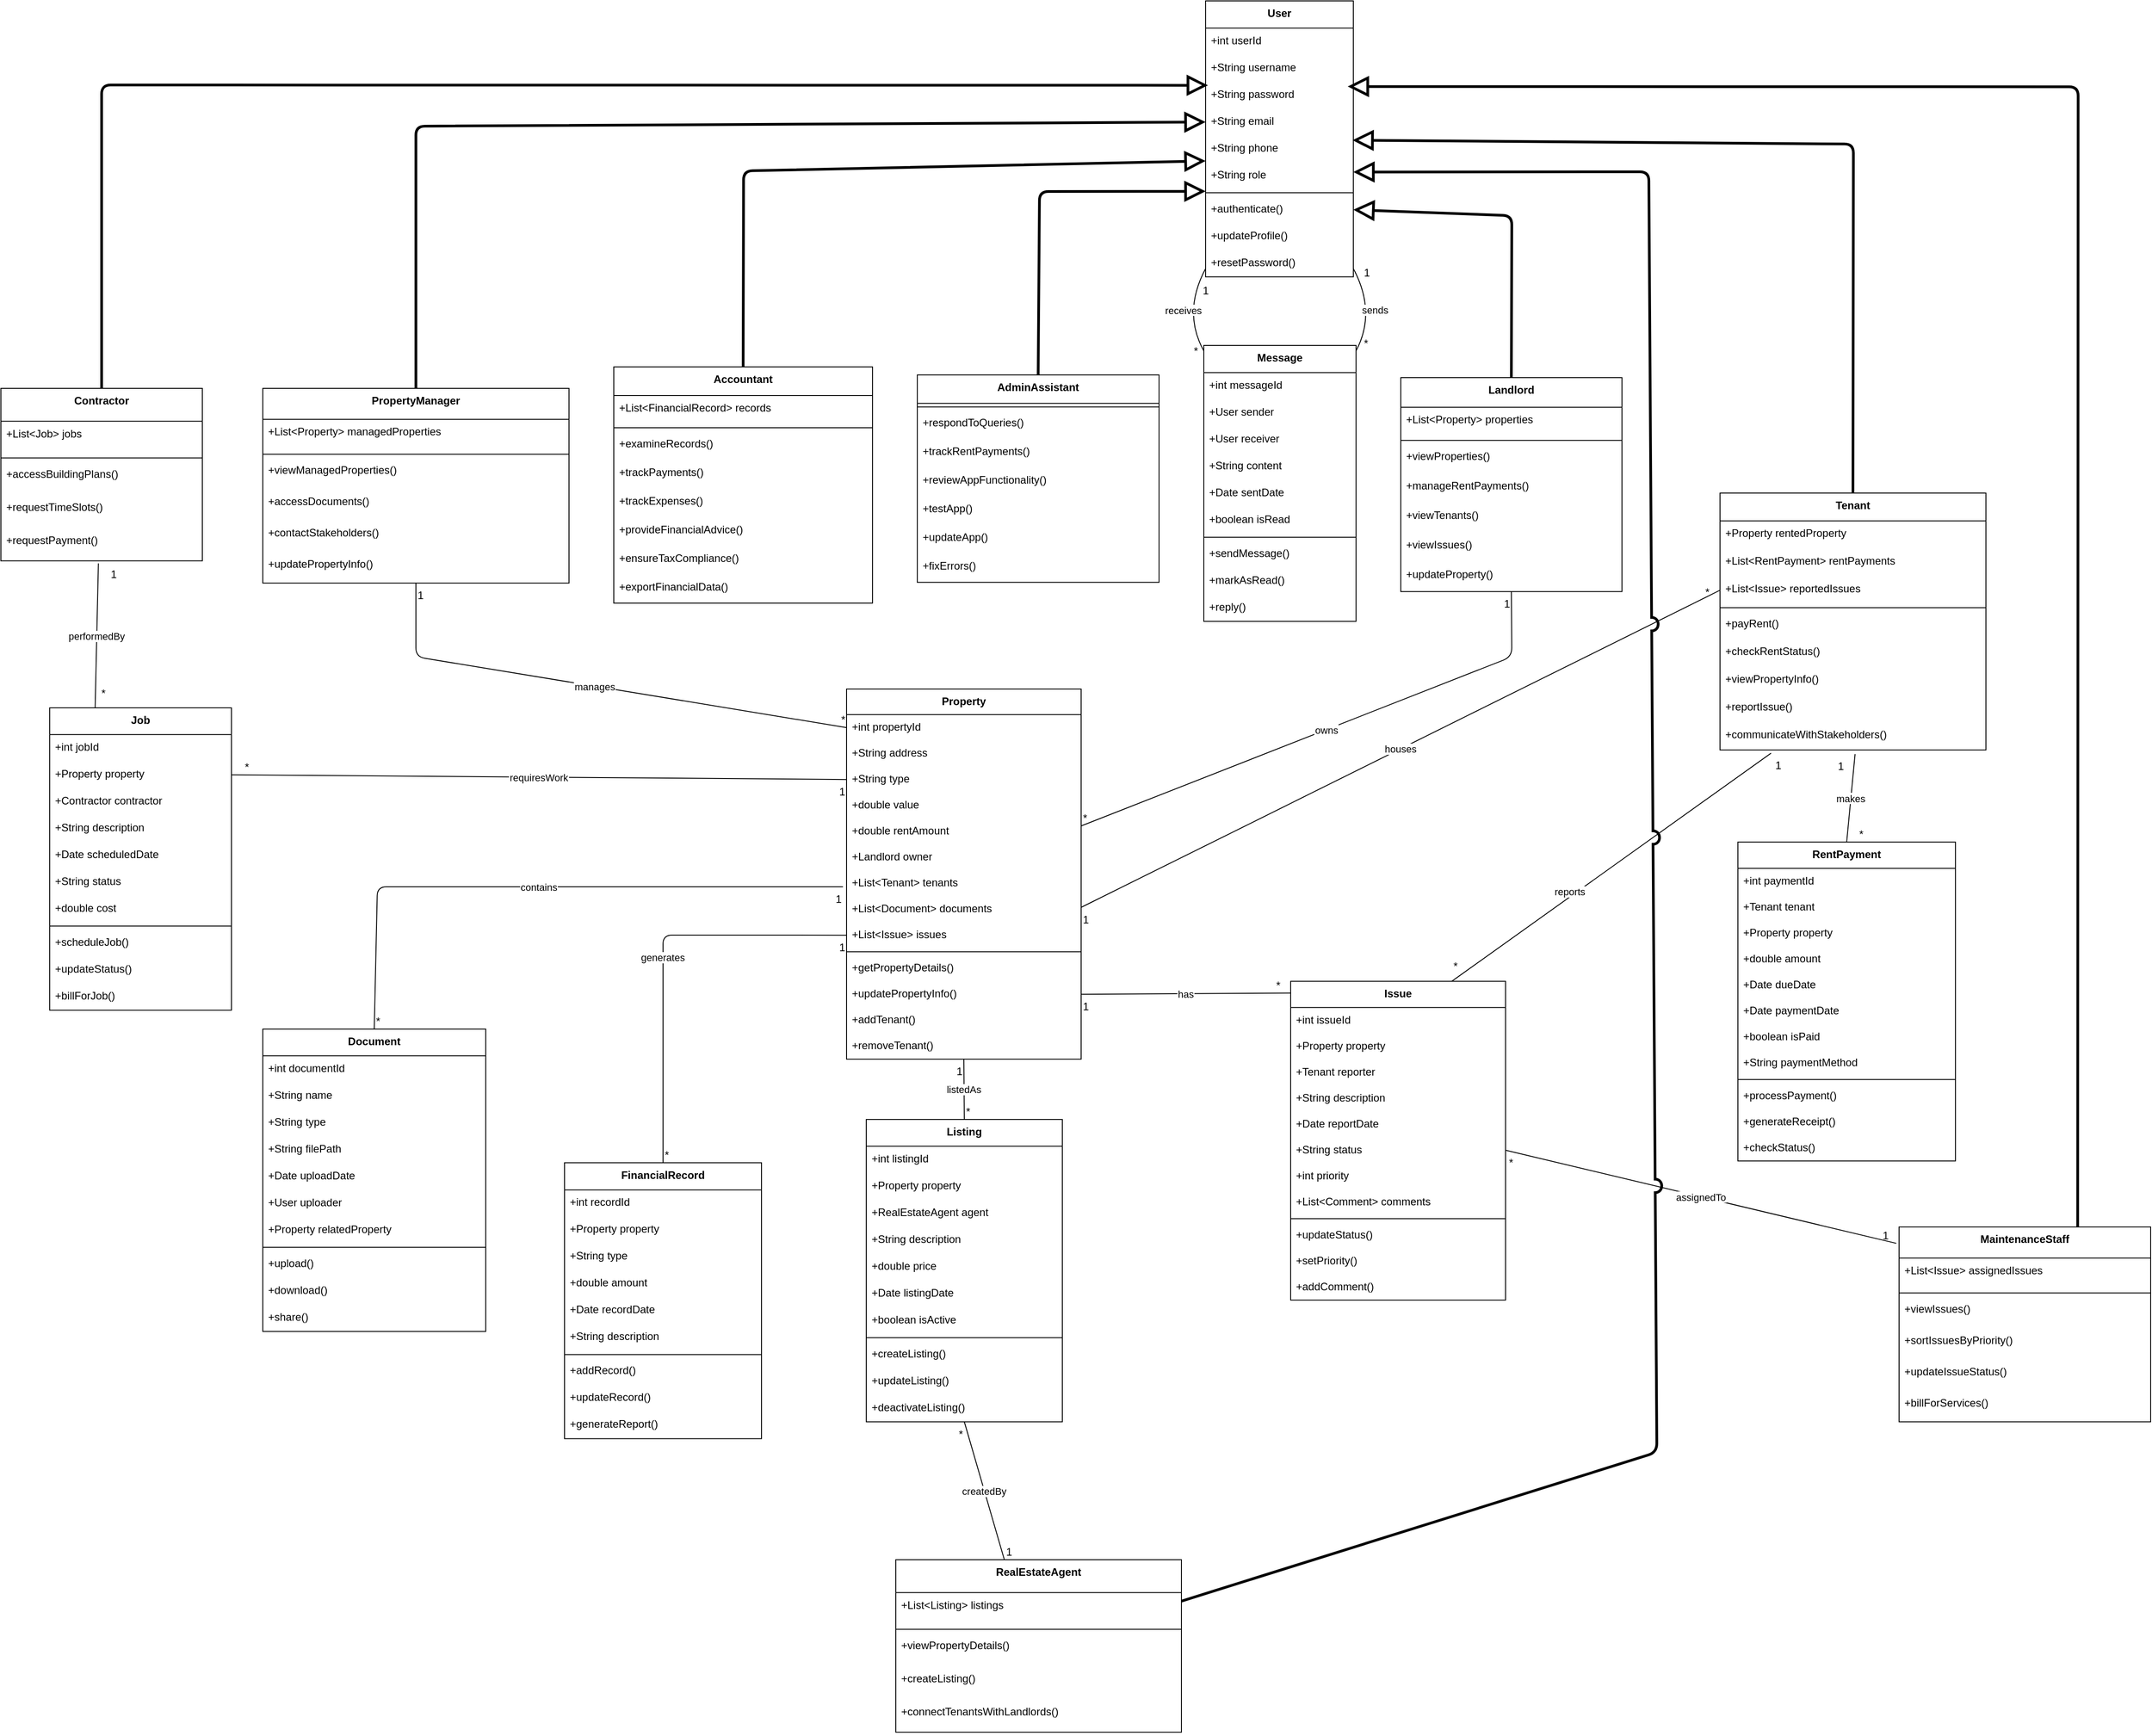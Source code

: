<mxfile version="26.1.1">
  <diagram name="Page-1" id="19VCsRV95XMZGeeYm16x">
    <mxGraphModel dx="883" dy="509" grid="1" gridSize="10" guides="1" tooltips="1" connect="1" arrows="1" fold="1" page="1" pageScale="1" pageWidth="827" pageHeight="1169" math="0" shadow="0">
      <root>
        <mxCell id="0" />
        <mxCell id="1" parent="0" />
        <mxCell id="bNxy1QCznesKTBXveQ2s-1" value="User" style="swimlane;fontStyle=1;align=center;verticalAlign=top;childLayout=stackLayout;horizontal=1;startSize=30.4;horizontalStack=0;resizeParent=1;resizeParentMax=0;resizeLast=0;collapsible=0;marginBottom=0;" parent="1" vertex="1">
          <mxGeometry x="1385.5" y="10" width="165" height="308.4" as="geometry" />
        </mxCell>
        <mxCell id="bNxy1QCznesKTBXveQ2s-2" value="+int userId" style="text;strokeColor=none;fillColor=none;align=left;verticalAlign=top;spacingLeft=4;spacingRight=4;overflow=hidden;rotatable=0;points=[[0,0.5],[1,0.5]];portConstraint=eastwest;" parent="bNxy1QCznesKTBXveQ2s-1" vertex="1">
          <mxGeometry y="30.4" width="165" height="30" as="geometry" />
        </mxCell>
        <mxCell id="bNxy1QCznesKTBXveQ2s-3" value="+String username" style="text;strokeColor=none;fillColor=none;align=left;verticalAlign=top;spacingLeft=4;spacingRight=4;overflow=hidden;rotatable=0;points=[[0,0.5],[1,0.5]];portConstraint=eastwest;" parent="bNxy1QCznesKTBXveQ2s-1" vertex="1">
          <mxGeometry y="60.4" width="165" height="30" as="geometry" />
        </mxCell>
        <mxCell id="bNxy1QCznesKTBXveQ2s-4" value="+String password" style="text;strokeColor=none;fillColor=none;align=left;verticalAlign=top;spacingLeft=4;spacingRight=4;overflow=hidden;rotatable=0;points=[[0,0.5],[1,0.5]];portConstraint=eastwest;" parent="bNxy1QCznesKTBXveQ2s-1" vertex="1">
          <mxGeometry y="90.4" width="165" height="30" as="geometry" />
        </mxCell>
        <mxCell id="bNxy1QCznesKTBXveQ2s-5" value="+String email" style="text;strokeColor=none;fillColor=none;align=left;verticalAlign=top;spacingLeft=4;spacingRight=4;overflow=hidden;rotatable=0;points=[[0,0.5],[1,0.5]];portConstraint=eastwest;" parent="bNxy1QCznesKTBXveQ2s-1" vertex="1">
          <mxGeometry y="120.4" width="165" height="30" as="geometry" />
        </mxCell>
        <mxCell id="bNxy1QCznesKTBXveQ2s-6" value="+String phone" style="text;strokeColor=none;fillColor=none;align=left;verticalAlign=top;spacingLeft=4;spacingRight=4;overflow=hidden;rotatable=0;points=[[0,0.5],[1,0.5]];portConstraint=eastwest;" parent="bNxy1QCznesKTBXveQ2s-1" vertex="1">
          <mxGeometry y="150.4" width="165" height="30" as="geometry" />
        </mxCell>
        <mxCell id="bNxy1QCznesKTBXveQ2s-7" value="+String role" style="text;strokeColor=none;fillColor=none;align=left;verticalAlign=top;spacingLeft=4;spacingRight=4;overflow=hidden;rotatable=0;points=[[0,0.5],[1,0.5]];portConstraint=eastwest;" parent="bNxy1QCznesKTBXveQ2s-1" vertex="1">
          <mxGeometry y="180.4" width="165" height="30" as="geometry" />
        </mxCell>
        <mxCell id="bNxy1QCznesKTBXveQ2s-8" style="line;strokeWidth=1;fillColor=none;align=left;verticalAlign=middle;spacingTop=-1;spacingLeft=3;spacingRight=3;rotatable=0;labelPosition=right;points=[];portConstraint=eastwest;strokeColor=inherit;" parent="bNxy1QCznesKTBXveQ2s-1" vertex="1">
          <mxGeometry y="210.4" width="165" height="8" as="geometry" />
        </mxCell>
        <mxCell id="bNxy1QCznesKTBXveQ2s-9" value="+authenticate()" style="text;strokeColor=none;fillColor=none;align=left;verticalAlign=top;spacingLeft=4;spacingRight=4;overflow=hidden;rotatable=0;points=[[0,0.5],[1,0.5]];portConstraint=eastwest;" parent="bNxy1QCznesKTBXveQ2s-1" vertex="1">
          <mxGeometry y="218.4" width="165" height="30" as="geometry" />
        </mxCell>
        <mxCell id="bNxy1QCznesKTBXveQ2s-10" value="+updateProfile()" style="text;strokeColor=none;fillColor=none;align=left;verticalAlign=top;spacingLeft=4;spacingRight=4;overflow=hidden;rotatable=0;points=[[0,0.5],[1,0.5]];portConstraint=eastwest;" parent="bNxy1QCznesKTBXveQ2s-1" vertex="1">
          <mxGeometry y="248.4" width="165" height="30" as="geometry" />
        </mxCell>
        <mxCell id="bNxy1QCznesKTBXveQ2s-11" value="+resetPassword()" style="text;strokeColor=none;fillColor=none;align=left;verticalAlign=top;spacingLeft=4;spacingRight=4;overflow=hidden;rotatable=0;points=[[0,0.5],[1,0.5]];portConstraint=eastwest;" parent="bNxy1QCznesKTBXveQ2s-1" vertex="1">
          <mxGeometry y="278.4" width="165" height="30" as="geometry" />
        </mxCell>
        <mxCell id="bNxy1QCznesKTBXveQ2s-12" value="Landlord" style="swimlane;fontStyle=1;align=center;verticalAlign=top;childLayout=stackLayout;horizontal=1;startSize=33.143;horizontalStack=0;resizeParent=1;resizeParentMax=0;resizeLast=0;collapsible=0;marginBottom=0;" parent="1" vertex="1">
          <mxGeometry x="1603.5" y="431" width="247" height="239.143" as="geometry" />
        </mxCell>
        <mxCell id="bNxy1QCznesKTBXveQ2s-13" value="+List&lt;Property&gt; properties" style="text;strokeColor=none;fillColor=none;align=left;verticalAlign=top;spacingLeft=4;spacingRight=4;overflow=hidden;rotatable=0;points=[[0,0.5],[1,0.5]];portConstraint=eastwest;" parent="bNxy1QCznesKTBXveQ2s-12" vertex="1">
          <mxGeometry y="33.143" width="247" height="33" as="geometry" />
        </mxCell>
        <mxCell id="bNxy1QCznesKTBXveQ2s-14" style="line;strokeWidth=1;fillColor=none;align=left;verticalAlign=middle;spacingTop=-1;spacingLeft=3;spacingRight=3;rotatable=0;labelPosition=right;points=[];portConstraint=eastwest;strokeColor=inherit;" parent="bNxy1QCznesKTBXveQ2s-12" vertex="1">
          <mxGeometry y="66.143" width="247" height="8" as="geometry" />
        </mxCell>
        <mxCell id="bNxy1QCznesKTBXveQ2s-15" value="+viewProperties()" style="text;strokeColor=none;fillColor=none;align=left;verticalAlign=top;spacingLeft=4;spacingRight=4;overflow=hidden;rotatable=0;points=[[0,0.5],[1,0.5]];portConstraint=eastwest;" parent="bNxy1QCznesKTBXveQ2s-12" vertex="1">
          <mxGeometry y="74.143" width="247" height="33" as="geometry" />
        </mxCell>
        <mxCell id="bNxy1QCznesKTBXveQ2s-16" value="+manageRentPayments()" style="text;strokeColor=none;fillColor=none;align=left;verticalAlign=top;spacingLeft=4;spacingRight=4;overflow=hidden;rotatable=0;points=[[0,0.5],[1,0.5]];portConstraint=eastwest;" parent="bNxy1QCznesKTBXveQ2s-12" vertex="1">
          <mxGeometry y="107.143" width="247" height="33" as="geometry" />
        </mxCell>
        <mxCell id="bNxy1QCznesKTBXveQ2s-17" value="+viewTenants()" style="text;strokeColor=none;fillColor=none;align=left;verticalAlign=top;spacingLeft=4;spacingRight=4;overflow=hidden;rotatable=0;points=[[0,0.5],[1,0.5]];portConstraint=eastwest;" parent="bNxy1QCznesKTBXveQ2s-12" vertex="1">
          <mxGeometry y="140.143" width="247" height="33" as="geometry" />
        </mxCell>
        <mxCell id="bNxy1QCznesKTBXveQ2s-18" value="+viewIssues()" style="text;strokeColor=none;fillColor=none;align=left;verticalAlign=top;spacingLeft=4;spacingRight=4;overflow=hidden;rotatable=0;points=[[0,0.5],[1,0.5]];portConstraint=eastwest;" parent="bNxy1QCznesKTBXveQ2s-12" vertex="1">
          <mxGeometry y="173.143" width="247" height="33" as="geometry" />
        </mxCell>
        <mxCell id="bNxy1QCznesKTBXveQ2s-19" value="+updateProperty()" style="text;strokeColor=none;fillColor=none;align=left;verticalAlign=top;spacingLeft=4;spacingRight=4;overflow=hidden;rotatable=0;points=[[0,0.5],[1,0.5]];portConstraint=eastwest;" parent="bNxy1QCznesKTBXveQ2s-12" vertex="1">
          <mxGeometry y="206.143" width="247" height="33" as="geometry" />
        </mxCell>
        <mxCell id="bNxy1QCznesKTBXveQ2s-20" value="PropertyManager" style="swimlane;fontStyle=1;align=center;verticalAlign=top;childLayout=stackLayout;horizontal=1;startSize=34.667;horizontalStack=0;resizeParent=1;resizeParentMax=0;resizeLast=0;collapsible=0;marginBottom=0;" parent="1" vertex="1">
          <mxGeometry x="332.5" y="443" width="342" height="217.667" as="geometry" />
        </mxCell>
        <mxCell id="bNxy1QCznesKTBXveQ2s-21" value="+List&lt;Property&gt; managedProperties" style="text;strokeColor=none;fillColor=none;align=left;verticalAlign=top;spacingLeft=4;spacingRight=4;overflow=hidden;rotatable=0;points=[[0,0.5],[1,0.5]];portConstraint=eastwest;" parent="bNxy1QCznesKTBXveQ2s-20" vertex="1">
          <mxGeometry y="34.667" width="342" height="35" as="geometry" />
        </mxCell>
        <mxCell id="bNxy1QCznesKTBXveQ2s-22" style="line;strokeWidth=1;fillColor=none;align=left;verticalAlign=middle;spacingTop=-1;spacingLeft=3;spacingRight=3;rotatable=0;labelPosition=right;points=[];portConstraint=eastwest;strokeColor=inherit;" parent="bNxy1QCznesKTBXveQ2s-20" vertex="1">
          <mxGeometry y="69.667" width="342" height="8" as="geometry" />
        </mxCell>
        <mxCell id="bNxy1QCznesKTBXveQ2s-23" value="+viewManagedProperties()" style="text;strokeColor=none;fillColor=none;align=left;verticalAlign=top;spacingLeft=4;spacingRight=4;overflow=hidden;rotatable=0;points=[[0,0.5],[1,0.5]];portConstraint=eastwest;" parent="bNxy1QCznesKTBXveQ2s-20" vertex="1">
          <mxGeometry y="77.667" width="342" height="35" as="geometry" />
        </mxCell>
        <mxCell id="bNxy1QCznesKTBXveQ2s-24" value="+accessDocuments()" style="text;strokeColor=none;fillColor=none;align=left;verticalAlign=top;spacingLeft=4;spacingRight=4;overflow=hidden;rotatable=0;points=[[0,0.5],[1,0.5]];portConstraint=eastwest;" parent="bNxy1QCznesKTBXveQ2s-20" vertex="1">
          <mxGeometry y="112.667" width="342" height="35" as="geometry" />
        </mxCell>
        <mxCell id="bNxy1QCznesKTBXveQ2s-25" value="+contactStakeholders()" style="text;strokeColor=none;fillColor=none;align=left;verticalAlign=top;spacingLeft=4;spacingRight=4;overflow=hidden;rotatable=0;points=[[0,0.5],[1,0.5]];portConstraint=eastwest;" parent="bNxy1QCznesKTBXveQ2s-20" vertex="1">
          <mxGeometry y="147.667" width="342" height="35" as="geometry" />
        </mxCell>
        <mxCell id="bNxy1QCznesKTBXveQ2s-26" value="+updatePropertyInfo()" style="text;strokeColor=none;fillColor=none;align=left;verticalAlign=top;spacingLeft=4;spacingRight=4;overflow=hidden;rotatable=0;points=[[0,0.5],[1,0.5]];portConstraint=eastwest;" parent="bNxy1QCznesKTBXveQ2s-20" vertex="1">
          <mxGeometry y="182.667" width="342" height="35" as="geometry" />
        </mxCell>
        <mxCell id="bNxy1QCznesKTBXveQ2s-27" value="Accountant" style="swimlane;fontStyle=1;align=center;verticalAlign=top;childLayout=stackLayout;horizontal=1;startSize=32;horizontalStack=0;resizeParent=1;resizeParentMax=0;resizeLast=0;collapsible=0;marginBottom=0;" parent="1" vertex="1">
          <mxGeometry x="724.5" y="419" width="289" height="264" as="geometry" />
        </mxCell>
        <mxCell id="bNxy1QCznesKTBXveQ2s-28" value="+List&lt;FinancialRecord&gt; records" style="text;strokeColor=none;fillColor=none;align=left;verticalAlign=top;spacingLeft=4;spacingRight=4;overflow=hidden;rotatable=0;points=[[0,0.5],[1,0.5]];portConstraint=eastwest;" parent="bNxy1QCznesKTBXveQ2s-27" vertex="1">
          <mxGeometry y="32" width="289" height="32" as="geometry" />
        </mxCell>
        <mxCell id="bNxy1QCznesKTBXveQ2s-29" style="line;strokeWidth=1;fillColor=none;align=left;verticalAlign=middle;spacingTop=-1;spacingLeft=3;spacingRight=3;rotatable=0;labelPosition=right;points=[];portConstraint=eastwest;strokeColor=inherit;" parent="bNxy1QCznesKTBXveQ2s-27" vertex="1">
          <mxGeometry y="64" width="289" height="8" as="geometry" />
        </mxCell>
        <mxCell id="bNxy1QCznesKTBXveQ2s-30" value="+examineRecords()" style="text;strokeColor=none;fillColor=none;align=left;verticalAlign=top;spacingLeft=4;spacingRight=4;overflow=hidden;rotatable=0;points=[[0,0.5],[1,0.5]];portConstraint=eastwest;" parent="bNxy1QCznesKTBXveQ2s-27" vertex="1">
          <mxGeometry y="72" width="289" height="32" as="geometry" />
        </mxCell>
        <mxCell id="bNxy1QCznesKTBXveQ2s-31" value="+trackPayments()" style="text;strokeColor=none;fillColor=none;align=left;verticalAlign=top;spacingLeft=4;spacingRight=4;overflow=hidden;rotatable=0;points=[[0,0.5],[1,0.5]];portConstraint=eastwest;" parent="bNxy1QCznesKTBXveQ2s-27" vertex="1">
          <mxGeometry y="104" width="289" height="32" as="geometry" />
        </mxCell>
        <mxCell id="bNxy1QCznesKTBXveQ2s-32" value="+trackExpenses()" style="text;strokeColor=none;fillColor=none;align=left;verticalAlign=top;spacingLeft=4;spacingRight=4;overflow=hidden;rotatable=0;points=[[0,0.5],[1,0.5]];portConstraint=eastwest;" parent="bNxy1QCznesKTBXveQ2s-27" vertex="1">
          <mxGeometry y="136" width="289" height="32" as="geometry" />
        </mxCell>
        <mxCell id="bNxy1QCznesKTBXveQ2s-33" value="+provideFinancialAdvice()" style="text;strokeColor=none;fillColor=none;align=left;verticalAlign=top;spacingLeft=4;spacingRight=4;overflow=hidden;rotatable=0;points=[[0,0.5],[1,0.5]];portConstraint=eastwest;" parent="bNxy1QCznesKTBXveQ2s-27" vertex="1">
          <mxGeometry y="168" width="289" height="32" as="geometry" />
        </mxCell>
        <mxCell id="bNxy1QCznesKTBXveQ2s-34" value="+ensureTaxCompliance()" style="text;strokeColor=none;fillColor=none;align=left;verticalAlign=top;spacingLeft=4;spacingRight=4;overflow=hidden;rotatable=0;points=[[0,0.5],[1,0.5]];portConstraint=eastwest;" parent="bNxy1QCznesKTBXveQ2s-27" vertex="1">
          <mxGeometry y="200" width="289" height="32" as="geometry" />
        </mxCell>
        <mxCell id="bNxy1QCznesKTBXveQ2s-35" value="+exportFinancialData()" style="text;strokeColor=none;fillColor=none;align=left;verticalAlign=top;spacingLeft=4;spacingRight=4;overflow=hidden;rotatable=0;points=[[0,0.5],[1,0.5]];portConstraint=eastwest;" parent="bNxy1QCznesKTBXveQ2s-27" vertex="1">
          <mxGeometry y="232" width="289" height="32" as="geometry" />
        </mxCell>
        <mxCell id="bNxy1QCznesKTBXveQ2s-36" value="AdminAssistant" style="swimlane;fontStyle=1;align=center;verticalAlign=top;childLayout=stackLayout;horizontal=1;startSize=31.733;horizontalStack=0;resizeParent=1;resizeParentMax=0;resizeLast=0;collapsible=0;marginBottom=0;" parent="1" vertex="1">
          <mxGeometry x="1063.5" y="428" width="270" height="231.733" as="geometry" />
        </mxCell>
        <mxCell id="bNxy1QCznesKTBXveQ2s-37" style="line;strokeWidth=1;fillColor=none;align=left;verticalAlign=middle;spacingTop=-1;spacingLeft=3;spacingRight=3;rotatable=0;labelPosition=right;points=[];portConstraint=eastwest;strokeColor=inherit;" parent="bNxy1QCznesKTBXveQ2s-36" vertex="1">
          <mxGeometry y="31.733" width="270" height="8" as="geometry" />
        </mxCell>
        <mxCell id="bNxy1QCznesKTBXveQ2s-38" value="+respondToQueries()" style="text;strokeColor=none;fillColor=none;align=left;verticalAlign=top;spacingLeft=4;spacingRight=4;overflow=hidden;rotatable=0;points=[[0,0.5],[1,0.5]];portConstraint=eastwest;" parent="bNxy1QCznesKTBXveQ2s-36" vertex="1">
          <mxGeometry y="39.733" width="270" height="32" as="geometry" />
        </mxCell>
        <mxCell id="bNxy1QCznesKTBXveQ2s-39" value="+trackRentPayments()" style="text;strokeColor=none;fillColor=none;align=left;verticalAlign=top;spacingLeft=4;spacingRight=4;overflow=hidden;rotatable=0;points=[[0,0.5],[1,0.5]];portConstraint=eastwest;" parent="bNxy1QCznesKTBXveQ2s-36" vertex="1">
          <mxGeometry y="71.733" width="270" height="32" as="geometry" />
        </mxCell>
        <mxCell id="bNxy1QCznesKTBXveQ2s-40" value="+reviewAppFunctionality()" style="text;strokeColor=none;fillColor=none;align=left;verticalAlign=top;spacingLeft=4;spacingRight=4;overflow=hidden;rotatable=0;points=[[0,0.5],[1,0.5]];portConstraint=eastwest;" parent="bNxy1QCznesKTBXveQ2s-36" vertex="1">
          <mxGeometry y="103.733" width="270" height="32" as="geometry" />
        </mxCell>
        <mxCell id="bNxy1QCznesKTBXveQ2s-41" value="+testApp()" style="text;strokeColor=none;fillColor=none;align=left;verticalAlign=top;spacingLeft=4;spacingRight=4;overflow=hidden;rotatable=0;points=[[0,0.5],[1,0.5]];portConstraint=eastwest;" parent="bNxy1QCznesKTBXveQ2s-36" vertex="1">
          <mxGeometry y="135.733" width="270" height="32" as="geometry" />
        </mxCell>
        <mxCell id="bNxy1QCznesKTBXveQ2s-42" value="+updateApp()" style="text;strokeColor=none;fillColor=none;align=left;verticalAlign=top;spacingLeft=4;spacingRight=4;overflow=hidden;rotatable=0;points=[[0,0.5],[1,0.5]];portConstraint=eastwest;" parent="bNxy1QCznesKTBXveQ2s-36" vertex="1">
          <mxGeometry y="167.733" width="270" height="32" as="geometry" />
        </mxCell>
        <mxCell id="bNxy1QCznesKTBXveQ2s-43" value="+fixErrors()" style="text;strokeColor=none;fillColor=none;align=left;verticalAlign=top;spacingLeft=4;spacingRight=4;overflow=hidden;rotatable=0;points=[[0,0.5],[1,0.5]];portConstraint=eastwest;" parent="bNxy1QCznesKTBXveQ2s-36" vertex="1">
          <mxGeometry y="199.733" width="270" height="32" as="geometry" />
        </mxCell>
        <mxCell id="bNxy1QCznesKTBXveQ2s-44" value="MaintenanceStaff" style="swimlane;fontStyle=1;align=center;verticalAlign=top;childLayout=stackLayout;horizontal=1;startSize=34.667;horizontalStack=0;resizeParent=1;resizeParentMax=0;resizeLast=0;collapsible=0;marginBottom=0;" parent="1" vertex="1">
          <mxGeometry x="2160" y="1380.15" width="281" height="217.667" as="geometry" />
        </mxCell>
        <mxCell id="bNxy1QCznesKTBXveQ2s-45" value="+List&lt;Issue&gt; assignedIssues" style="text;strokeColor=none;fillColor=none;align=left;verticalAlign=top;spacingLeft=4;spacingRight=4;overflow=hidden;rotatable=0;points=[[0,0.5],[1,0.5]];portConstraint=eastwest;" parent="bNxy1QCznesKTBXveQ2s-44" vertex="1">
          <mxGeometry y="34.667" width="281" height="35" as="geometry" />
        </mxCell>
        <mxCell id="bNxy1QCznesKTBXveQ2s-46" style="line;strokeWidth=1;fillColor=none;align=left;verticalAlign=middle;spacingTop=-1;spacingLeft=3;spacingRight=3;rotatable=0;labelPosition=right;points=[];portConstraint=eastwest;strokeColor=inherit;" parent="bNxy1QCznesKTBXveQ2s-44" vertex="1">
          <mxGeometry y="69.667" width="281" height="8" as="geometry" />
        </mxCell>
        <mxCell id="bNxy1QCznesKTBXveQ2s-47" value="+viewIssues()" style="text;strokeColor=none;fillColor=none;align=left;verticalAlign=top;spacingLeft=4;spacingRight=4;overflow=hidden;rotatable=0;points=[[0,0.5],[1,0.5]];portConstraint=eastwest;" parent="bNxy1QCznesKTBXveQ2s-44" vertex="1">
          <mxGeometry y="77.667" width="281" height="35" as="geometry" />
        </mxCell>
        <mxCell id="bNxy1QCznesKTBXveQ2s-48" value="+sortIssuesByPriority()" style="text;strokeColor=none;fillColor=none;align=left;verticalAlign=top;spacingLeft=4;spacingRight=4;overflow=hidden;rotatable=0;points=[[0,0.5],[1,0.5]];portConstraint=eastwest;" parent="bNxy1QCznesKTBXveQ2s-44" vertex="1">
          <mxGeometry y="112.667" width="281" height="35" as="geometry" />
        </mxCell>
        <mxCell id="bNxy1QCznesKTBXveQ2s-49" value="+updateIssueStatus()" style="text;strokeColor=none;fillColor=none;align=left;verticalAlign=top;spacingLeft=4;spacingRight=4;overflow=hidden;rotatable=0;points=[[0,0.5],[1,0.5]];portConstraint=eastwest;" parent="bNxy1QCznesKTBXveQ2s-44" vertex="1">
          <mxGeometry y="147.667" width="281" height="35" as="geometry" />
        </mxCell>
        <mxCell id="bNxy1QCznesKTBXveQ2s-50" value="+billForServices()" style="text;strokeColor=none;fillColor=none;align=left;verticalAlign=top;spacingLeft=4;spacingRight=4;overflow=hidden;rotatable=0;points=[[0,0.5],[1,0.5]];portConstraint=eastwest;" parent="bNxy1QCznesKTBXveQ2s-44" vertex="1">
          <mxGeometry y="182.667" width="281" height="35" as="geometry" />
        </mxCell>
        <mxCell id="bNxy1QCznesKTBXveQ2s-51" value="Contractor" style="swimlane;fontStyle=1;align=center;verticalAlign=top;childLayout=stackLayout;horizontal=1;startSize=36.8;horizontalStack=0;resizeParent=1;resizeParentMax=0;resizeLast=0;collapsible=0;marginBottom=0;" parent="1" vertex="1">
          <mxGeometry x="40" y="443" width="225" height="192.8" as="geometry" />
        </mxCell>
        <mxCell id="bNxy1QCznesKTBXveQ2s-52" value="+List&lt;Job&gt; jobs" style="text;strokeColor=none;fillColor=none;align=left;verticalAlign=top;spacingLeft=4;spacingRight=4;overflow=hidden;rotatable=0;points=[[0,0.5],[1,0.5]];portConstraint=eastwest;" parent="bNxy1QCznesKTBXveQ2s-51" vertex="1">
          <mxGeometry y="36.8" width="225" height="37" as="geometry" />
        </mxCell>
        <mxCell id="bNxy1QCznesKTBXveQ2s-53" style="line;strokeWidth=1;fillColor=none;align=left;verticalAlign=middle;spacingTop=-1;spacingLeft=3;spacingRight=3;rotatable=0;labelPosition=right;points=[];portConstraint=eastwest;strokeColor=inherit;" parent="bNxy1QCznesKTBXveQ2s-51" vertex="1">
          <mxGeometry y="73.8" width="225" height="8" as="geometry" />
        </mxCell>
        <mxCell id="bNxy1QCznesKTBXveQ2s-54" value="+accessBuildingPlans()" style="text;strokeColor=none;fillColor=none;align=left;verticalAlign=top;spacingLeft=4;spacingRight=4;overflow=hidden;rotatable=0;points=[[0,0.5],[1,0.5]];portConstraint=eastwest;" parent="bNxy1QCznesKTBXveQ2s-51" vertex="1">
          <mxGeometry y="81.8" width="225" height="37" as="geometry" />
        </mxCell>
        <mxCell id="bNxy1QCznesKTBXveQ2s-55" value="+requestTimeSlots()" style="text;strokeColor=none;fillColor=none;align=left;verticalAlign=top;spacingLeft=4;spacingRight=4;overflow=hidden;rotatable=0;points=[[0,0.5],[1,0.5]];portConstraint=eastwest;" parent="bNxy1QCznesKTBXveQ2s-51" vertex="1">
          <mxGeometry y="118.8" width="225" height="37" as="geometry" />
        </mxCell>
        <mxCell id="bNxy1QCznesKTBXveQ2s-56" value="+requestPayment()" style="text;strokeColor=none;fillColor=none;align=left;verticalAlign=top;spacingLeft=4;spacingRight=4;overflow=hidden;rotatable=0;points=[[0,0.5],[1,0.5]];portConstraint=eastwest;" parent="bNxy1QCznesKTBXveQ2s-51" vertex="1">
          <mxGeometry y="155.8" width="225" height="37" as="geometry" />
        </mxCell>
        <mxCell id="bNxy1QCznesKTBXveQ2s-57" value="RealEstateAgent" style="swimlane;fontStyle=1;align=center;verticalAlign=top;childLayout=stackLayout;horizontal=1;startSize=36.8;horizontalStack=0;resizeParent=1;resizeParentMax=0;resizeLast=0;collapsible=0;marginBottom=0;" parent="1" vertex="1">
          <mxGeometry x="1039.5" y="1752" width="319" height="192.8" as="geometry" />
        </mxCell>
        <mxCell id="bNxy1QCznesKTBXveQ2s-58" value="+List&lt;Listing&gt; listings" style="text;strokeColor=none;fillColor=none;align=left;verticalAlign=top;spacingLeft=4;spacingRight=4;overflow=hidden;rotatable=0;points=[[0,0.5],[1,0.5]];portConstraint=eastwest;" parent="bNxy1QCznesKTBXveQ2s-57" vertex="1">
          <mxGeometry y="36.8" width="319" height="37" as="geometry" />
        </mxCell>
        <mxCell id="bNxy1QCznesKTBXveQ2s-59" style="line;strokeWidth=1;fillColor=none;align=left;verticalAlign=middle;spacingTop=-1;spacingLeft=3;spacingRight=3;rotatable=0;labelPosition=right;points=[];portConstraint=eastwest;strokeColor=inherit;" parent="bNxy1QCznesKTBXveQ2s-57" vertex="1">
          <mxGeometry y="73.8" width="319" height="8" as="geometry" />
        </mxCell>
        <mxCell id="bNxy1QCznesKTBXveQ2s-60" value="+viewPropertyDetails()" style="text;strokeColor=none;fillColor=none;align=left;verticalAlign=top;spacingLeft=4;spacingRight=4;overflow=hidden;rotatable=0;points=[[0,0.5],[1,0.5]];portConstraint=eastwest;" parent="bNxy1QCznesKTBXveQ2s-57" vertex="1">
          <mxGeometry y="81.8" width="319" height="37" as="geometry" />
        </mxCell>
        <mxCell id="bNxy1QCznesKTBXveQ2s-61" value="+createListing()" style="text;strokeColor=none;fillColor=none;align=left;verticalAlign=top;spacingLeft=4;spacingRight=4;overflow=hidden;rotatable=0;points=[[0,0.5],[1,0.5]];portConstraint=eastwest;" parent="bNxy1QCznesKTBXveQ2s-57" vertex="1">
          <mxGeometry y="118.8" width="319" height="37" as="geometry" />
        </mxCell>
        <mxCell id="bNxy1QCznesKTBXveQ2s-62" value="+connectTenantsWithLandlords()" style="text;strokeColor=none;fillColor=none;align=left;verticalAlign=top;spacingLeft=4;spacingRight=4;overflow=hidden;rotatable=0;points=[[0,0.5],[1,0.5]];portConstraint=eastwest;" parent="bNxy1QCznesKTBXveQ2s-57" vertex="1">
          <mxGeometry y="155.8" width="319" height="37" as="geometry" />
        </mxCell>
        <mxCell id="bNxy1QCznesKTBXveQ2s-63" value="Tenant" style="swimlane;fontStyle=1;align=center;verticalAlign=top;childLayout=stackLayout;horizontal=1;startSize=31.111;horizontalStack=0;resizeParent=1;resizeParentMax=0;resizeLast=0;collapsible=0;marginBottom=0;" parent="1" vertex="1">
          <mxGeometry x="1960" y="560" width="297" height="287.111" as="geometry" />
        </mxCell>
        <mxCell id="bNxy1QCznesKTBXveQ2s-64" value="+Property rentedProperty" style="text;strokeColor=none;fillColor=none;align=left;verticalAlign=top;spacingLeft=4;spacingRight=4;overflow=hidden;rotatable=0;points=[[0,0.5],[1,0.5]];portConstraint=eastwest;" parent="bNxy1QCznesKTBXveQ2s-63" vertex="1">
          <mxGeometry y="31.111" width="297" height="31" as="geometry" />
        </mxCell>
        <mxCell id="bNxy1QCznesKTBXveQ2s-65" value="+List&lt;RentPayment&gt; rentPayments" style="text;strokeColor=none;fillColor=none;align=left;verticalAlign=top;spacingLeft=4;spacingRight=4;overflow=hidden;rotatable=0;points=[[0,0.5],[1,0.5]];portConstraint=eastwest;" parent="bNxy1QCznesKTBXveQ2s-63" vertex="1">
          <mxGeometry y="62.111" width="297" height="31" as="geometry" />
        </mxCell>
        <mxCell id="bNxy1QCznesKTBXveQ2s-66" value="+List&lt;Issue&gt; reportedIssues" style="text;strokeColor=none;fillColor=none;align=left;verticalAlign=top;spacingLeft=4;spacingRight=4;overflow=hidden;rotatable=0;points=[[0,0.5],[1,0.5]];portConstraint=eastwest;" parent="bNxy1QCznesKTBXveQ2s-63" vertex="1">
          <mxGeometry y="93.111" width="297" height="31" as="geometry" />
        </mxCell>
        <mxCell id="bNxy1QCznesKTBXveQ2s-67" style="line;strokeWidth=1;fillColor=none;align=left;verticalAlign=middle;spacingTop=-1;spacingLeft=3;spacingRight=3;rotatable=0;labelPosition=right;points=[];portConstraint=eastwest;strokeColor=inherit;" parent="bNxy1QCznesKTBXveQ2s-63" vertex="1">
          <mxGeometry y="124.111" width="297" height="8" as="geometry" />
        </mxCell>
        <mxCell id="bNxy1QCznesKTBXveQ2s-68" value="+payRent()" style="text;strokeColor=none;fillColor=none;align=left;verticalAlign=top;spacingLeft=4;spacingRight=4;overflow=hidden;rotatable=0;points=[[0,0.5],[1,0.5]];portConstraint=eastwest;" parent="bNxy1QCznesKTBXveQ2s-63" vertex="1">
          <mxGeometry y="132.111" width="297" height="31" as="geometry" />
        </mxCell>
        <mxCell id="bNxy1QCznesKTBXveQ2s-69" value="+checkRentStatus()" style="text;strokeColor=none;fillColor=none;align=left;verticalAlign=top;spacingLeft=4;spacingRight=4;overflow=hidden;rotatable=0;points=[[0,0.5],[1,0.5]];portConstraint=eastwest;" parent="bNxy1QCznesKTBXveQ2s-63" vertex="1">
          <mxGeometry y="163.111" width="297" height="31" as="geometry" />
        </mxCell>
        <mxCell id="bNxy1QCznesKTBXveQ2s-70" value="+viewPropertyInfo()" style="text;strokeColor=none;fillColor=none;align=left;verticalAlign=top;spacingLeft=4;spacingRight=4;overflow=hidden;rotatable=0;points=[[0,0.5],[1,0.5]];portConstraint=eastwest;" parent="bNxy1QCznesKTBXveQ2s-63" vertex="1">
          <mxGeometry y="194.111" width="297" height="31" as="geometry" />
        </mxCell>
        <mxCell id="bNxy1QCznesKTBXveQ2s-71" value="+reportIssue()" style="text;strokeColor=none;fillColor=none;align=left;verticalAlign=top;spacingLeft=4;spacingRight=4;overflow=hidden;rotatable=0;points=[[0,0.5],[1,0.5]];portConstraint=eastwest;" parent="bNxy1QCznesKTBXveQ2s-63" vertex="1">
          <mxGeometry y="225.111" width="297" height="31" as="geometry" />
        </mxCell>
        <mxCell id="bNxy1QCznesKTBXveQ2s-72" value="+communicateWithStakeholders()" style="text;strokeColor=none;fillColor=none;align=left;verticalAlign=top;spacingLeft=4;spacingRight=4;overflow=hidden;rotatable=0;points=[[0,0.5],[1,0.5]];portConstraint=eastwest;" parent="bNxy1QCznesKTBXveQ2s-63" vertex="1">
          <mxGeometry y="256.111" width="297" height="31" as="geometry" />
        </mxCell>
        <mxCell id="bNxy1QCznesKTBXveQ2s-73" value="Property" style="swimlane;fontStyle=1;align=center;verticalAlign=top;childLayout=stackLayout;horizontal=1;startSize=28.571;horizontalStack=0;resizeParent=1;resizeParentMax=0;resizeLast=0;collapsible=0;marginBottom=0;" parent="1" vertex="1">
          <mxGeometry x="984.5" y="779" width="262" height="413.571" as="geometry" />
        </mxCell>
        <mxCell id="bNxy1QCznesKTBXveQ2s-74" value="+int propertyId" style="text;strokeColor=none;fillColor=none;align=left;verticalAlign=top;spacingLeft=4;spacingRight=4;overflow=hidden;rotatable=0;points=[[0,0.5],[1,0.5]];portConstraint=eastwest;" parent="bNxy1QCznesKTBXveQ2s-73" vertex="1">
          <mxGeometry y="28.571" width="262" height="29" as="geometry" />
        </mxCell>
        <mxCell id="bNxy1QCznesKTBXveQ2s-75" value="+String address" style="text;strokeColor=none;fillColor=none;align=left;verticalAlign=top;spacingLeft=4;spacingRight=4;overflow=hidden;rotatable=0;points=[[0,0.5],[1,0.5]];portConstraint=eastwest;" parent="bNxy1QCznesKTBXveQ2s-73" vertex="1">
          <mxGeometry y="57.571" width="262" height="29" as="geometry" />
        </mxCell>
        <mxCell id="bNxy1QCznesKTBXveQ2s-76" value="+String type" style="text;strokeColor=none;fillColor=none;align=left;verticalAlign=top;spacingLeft=4;spacingRight=4;overflow=hidden;rotatable=0;points=[[0,0.5],[1,0.5]];portConstraint=eastwest;" parent="bNxy1QCznesKTBXveQ2s-73" vertex="1">
          <mxGeometry y="86.571" width="262" height="29" as="geometry" />
        </mxCell>
        <mxCell id="bNxy1QCznesKTBXveQ2s-77" value="+double value" style="text;strokeColor=none;fillColor=none;align=left;verticalAlign=top;spacingLeft=4;spacingRight=4;overflow=hidden;rotatable=0;points=[[0,0.5],[1,0.5]];portConstraint=eastwest;" parent="bNxy1QCznesKTBXveQ2s-73" vertex="1">
          <mxGeometry y="115.571" width="262" height="29" as="geometry" />
        </mxCell>
        <mxCell id="bNxy1QCznesKTBXveQ2s-78" value="+double rentAmount" style="text;strokeColor=none;fillColor=none;align=left;verticalAlign=top;spacingLeft=4;spacingRight=4;overflow=hidden;rotatable=0;points=[[0,0.5],[1,0.5]];portConstraint=eastwest;" parent="bNxy1QCznesKTBXveQ2s-73" vertex="1">
          <mxGeometry y="144.571" width="262" height="29" as="geometry" />
        </mxCell>
        <mxCell id="bNxy1QCznesKTBXveQ2s-79" value="+Landlord owner" style="text;strokeColor=none;fillColor=none;align=left;verticalAlign=top;spacingLeft=4;spacingRight=4;overflow=hidden;rotatable=0;points=[[0,0.5],[1,0.5]];portConstraint=eastwest;" parent="bNxy1QCznesKTBXveQ2s-73" vertex="1">
          <mxGeometry y="173.571" width="262" height="29" as="geometry" />
        </mxCell>
        <mxCell id="bNxy1QCznesKTBXveQ2s-80" value="+List&lt;Tenant&gt; tenants" style="text;strokeColor=none;fillColor=none;align=left;verticalAlign=top;spacingLeft=4;spacingRight=4;overflow=hidden;rotatable=0;points=[[0,0.5],[1,0.5]];portConstraint=eastwest;" parent="bNxy1QCznesKTBXveQ2s-73" vertex="1">
          <mxGeometry y="202.571" width="262" height="29" as="geometry" />
        </mxCell>
        <mxCell id="bNxy1QCznesKTBXveQ2s-81" value="+List&lt;Document&gt; documents" style="text;strokeColor=none;fillColor=none;align=left;verticalAlign=top;spacingLeft=4;spacingRight=4;overflow=hidden;rotatable=0;points=[[0,0.5],[1,0.5]];portConstraint=eastwest;" parent="bNxy1QCznesKTBXveQ2s-73" vertex="1">
          <mxGeometry y="231.571" width="262" height="29" as="geometry" />
        </mxCell>
        <mxCell id="bNxy1QCznesKTBXveQ2s-82" value="+List&lt;Issue&gt; issues" style="text;strokeColor=none;fillColor=none;align=left;verticalAlign=top;spacingLeft=4;spacingRight=4;overflow=hidden;rotatable=0;points=[[0,0.5],[1,0.5]];portConstraint=eastwest;" parent="bNxy1QCznesKTBXveQ2s-73" vertex="1">
          <mxGeometry y="260.571" width="262" height="29" as="geometry" />
        </mxCell>
        <mxCell id="bNxy1QCznesKTBXveQ2s-83" style="line;strokeWidth=1;fillColor=none;align=left;verticalAlign=middle;spacingTop=-1;spacingLeft=3;spacingRight=3;rotatable=0;labelPosition=right;points=[];portConstraint=eastwest;strokeColor=inherit;" parent="bNxy1QCznesKTBXveQ2s-73" vertex="1">
          <mxGeometry y="289.571" width="262" height="8" as="geometry" />
        </mxCell>
        <mxCell id="bNxy1QCznesKTBXveQ2s-84" value="+getPropertyDetails()" style="text;strokeColor=none;fillColor=none;align=left;verticalAlign=top;spacingLeft=4;spacingRight=4;overflow=hidden;rotatable=0;points=[[0,0.5],[1,0.5]];portConstraint=eastwest;" parent="bNxy1QCznesKTBXveQ2s-73" vertex="1">
          <mxGeometry y="297.571" width="262" height="29" as="geometry" />
        </mxCell>
        <mxCell id="bNxy1QCznesKTBXveQ2s-85" value="+updatePropertyInfo()" style="text;strokeColor=none;fillColor=none;align=left;verticalAlign=top;spacingLeft=4;spacingRight=4;overflow=hidden;rotatable=0;points=[[0,0.5],[1,0.5]];portConstraint=eastwest;" parent="bNxy1QCznesKTBXveQ2s-73" vertex="1">
          <mxGeometry y="326.571" width="262" height="29" as="geometry" />
        </mxCell>
        <mxCell id="bNxy1QCznesKTBXveQ2s-86" value="+addTenant()" style="text;strokeColor=none;fillColor=none;align=left;verticalAlign=top;spacingLeft=4;spacingRight=4;overflow=hidden;rotatable=0;points=[[0,0.5],[1,0.5]];portConstraint=eastwest;" parent="bNxy1QCznesKTBXveQ2s-73" vertex="1">
          <mxGeometry y="355.571" width="262" height="29" as="geometry" />
        </mxCell>
        <mxCell id="bNxy1QCznesKTBXveQ2s-87" value="+removeTenant()" style="text;strokeColor=none;fillColor=none;align=left;verticalAlign=top;spacingLeft=4;spacingRight=4;overflow=hidden;rotatable=0;points=[[0,0.5],[1,0.5]];portConstraint=eastwest;" parent="bNxy1QCznesKTBXveQ2s-73" vertex="1">
          <mxGeometry y="384.571" width="262" height="29" as="geometry" />
        </mxCell>
        <mxCell id="bNxy1QCznesKTBXveQ2s-88" value="RentPayment" style="swimlane;fontStyle=1;align=center;verticalAlign=top;childLayout=stackLayout;horizontal=1;startSize=29.333;horizontalStack=0;resizeParent=1;resizeParentMax=0;resizeLast=0;collapsible=0;marginBottom=0;" parent="1" vertex="1">
          <mxGeometry x="1980" y="950" width="243" height="356.333" as="geometry" />
        </mxCell>
        <mxCell id="bNxy1QCznesKTBXveQ2s-89" value="+int paymentId" style="text;strokeColor=none;fillColor=none;align=left;verticalAlign=top;spacingLeft=4;spacingRight=4;overflow=hidden;rotatable=0;points=[[0,0.5],[1,0.5]];portConstraint=eastwest;" parent="bNxy1QCznesKTBXveQ2s-88" vertex="1">
          <mxGeometry y="29.333" width="243" height="29" as="geometry" />
        </mxCell>
        <mxCell id="bNxy1QCznesKTBXveQ2s-90" value="+Tenant tenant" style="text;strokeColor=none;fillColor=none;align=left;verticalAlign=top;spacingLeft=4;spacingRight=4;overflow=hidden;rotatable=0;points=[[0,0.5],[1,0.5]];portConstraint=eastwest;" parent="bNxy1QCznesKTBXveQ2s-88" vertex="1">
          <mxGeometry y="58.333" width="243" height="29" as="geometry" />
        </mxCell>
        <mxCell id="bNxy1QCznesKTBXveQ2s-91" value="+Property property" style="text;strokeColor=none;fillColor=none;align=left;verticalAlign=top;spacingLeft=4;spacingRight=4;overflow=hidden;rotatable=0;points=[[0,0.5],[1,0.5]];portConstraint=eastwest;" parent="bNxy1QCznesKTBXveQ2s-88" vertex="1">
          <mxGeometry y="87.333" width="243" height="29" as="geometry" />
        </mxCell>
        <mxCell id="bNxy1QCznesKTBXveQ2s-92" value="+double amount" style="text;strokeColor=none;fillColor=none;align=left;verticalAlign=top;spacingLeft=4;spacingRight=4;overflow=hidden;rotatable=0;points=[[0,0.5],[1,0.5]];portConstraint=eastwest;" parent="bNxy1QCznesKTBXveQ2s-88" vertex="1">
          <mxGeometry y="116.333" width="243" height="29" as="geometry" />
        </mxCell>
        <mxCell id="bNxy1QCznesKTBXveQ2s-93" value="+Date dueDate" style="text;strokeColor=none;fillColor=none;align=left;verticalAlign=top;spacingLeft=4;spacingRight=4;overflow=hidden;rotatable=0;points=[[0,0.5],[1,0.5]];portConstraint=eastwest;" parent="bNxy1QCznesKTBXveQ2s-88" vertex="1">
          <mxGeometry y="145.333" width="243" height="29" as="geometry" />
        </mxCell>
        <mxCell id="bNxy1QCznesKTBXveQ2s-94" value="+Date paymentDate" style="text;strokeColor=none;fillColor=none;align=left;verticalAlign=top;spacingLeft=4;spacingRight=4;overflow=hidden;rotatable=0;points=[[0,0.5],[1,0.5]];portConstraint=eastwest;" parent="bNxy1QCznesKTBXveQ2s-88" vertex="1">
          <mxGeometry y="174.333" width="243" height="29" as="geometry" />
        </mxCell>
        <mxCell id="bNxy1QCznesKTBXveQ2s-95" value="+boolean isPaid" style="text;strokeColor=none;fillColor=none;align=left;verticalAlign=top;spacingLeft=4;spacingRight=4;overflow=hidden;rotatable=0;points=[[0,0.5],[1,0.5]];portConstraint=eastwest;" parent="bNxy1QCznesKTBXveQ2s-88" vertex="1">
          <mxGeometry y="203.333" width="243" height="29" as="geometry" />
        </mxCell>
        <mxCell id="bNxy1QCznesKTBXveQ2s-96" value="+String paymentMethod" style="text;strokeColor=none;fillColor=none;align=left;verticalAlign=top;spacingLeft=4;spacingRight=4;overflow=hidden;rotatable=0;points=[[0,0.5],[1,0.5]];portConstraint=eastwest;" parent="bNxy1QCznesKTBXveQ2s-88" vertex="1">
          <mxGeometry y="232.333" width="243" height="29" as="geometry" />
        </mxCell>
        <mxCell id="bNxy1QCznesKTBXveQ2s-97" style="line;strokeWidth=1;fillColor=none;align=left;verticalAlign=middle;spacingTop=-1;spacingLeft=3;spacingRight=3;rotatable=0;labelPosition=right;points=[];portConstraint=eastwest;strokeColor=inherit;" parent="bNxy1QCznesKTBXveQ2s-88" vertex="1">
          <mxGeometry y="261.333" width="243" height="8" as="geometry" />
        </mxCell>
        <mxCell id="bNxy1QCznesKTBXveQ2s-98" value="+processPayment()" style="text;strokeColor=none;fillColor=none;align=left;verticalAlign=top;spacingLeft=4;spacingRight=4;overflow=hidden;rotatable=0;points=[[0,0.5],[1,0.5]];portConstraint=eastwest;" parent="bNxy1QCznesKTBXveQ2s-88" vertex="1">
          <mxGeometry y="269.333" width="243" height="29" as="geometry" />
        </mxCell>
        <mxCell id="bNxy1QCznesKTBXveQ2s-99" value="+generateReceipt()" style="text;strokeColor=none;fillColor=none;align=left;verticalAlign=top;spacingLeft=4;spacingRight=4;overflow=hidden;rotatable=0;points=[[0,0.5],[1,0.5]];portConstraint=eastwest;" parent="bNxy1QCznesKTBXveQ2s-88" vertex="1">
          <mxGeometry y="298.333" width="243" height="29" as="geometry" />
        </mxCell>
        <mxCell id="bNxy1QCznesKTBXveQ2s-100" value="+checkStatus()" style="text;strokeColor=none;fillColor=none;align=left;verticalAlign=top;spacingLeft=4;spacingRight=4;overflow=hidden;rotatable=0;points=[[0,0.5],[1,0.5]];portConstraint=eastwest;" parent="bNxy1QCznesKTBXveQ2s-88" vertex="1">
          <mxGeometry y="327.333" width="243" height="29" as="geometry" />
        </mxCell>
        <mxCell id="bNxy1QCznesKTBXveQ2s-101" value="Issue" style="swimlane;fontStyle=1;align=center;verticalAlign=top;childLayout=stackLayout;horizontal=1;startSize=29.333;horizontalStack=0;resizeParent=1;resizeParentMax=0;resizeLast=0;collapsible=0;marginBottom=0;" parent="1" vertex="1">
          <mxGeometry x="1480.5" y="1105.57" width="240" height="356.333" as="geometry" />
        </mxCell>
        <mxCell id="bNxy1QCznesKTBXveQ2s-102" value="+int issueId" style="text;strokeColor=none;fillColor=none;align=left;verticalAlign=top;spacingLeft=4;spacingRight=4;overflow=hidden;rotatable=0;points=[[0,0.5],[1,0.5]];portConstraint=eastwest;" parent="bNxy1QCznesKTBXveQ2s-101" vertex="1">
          <mxGeometry y="29.333" width="240" height="29" as="geometry" />
        </mxCell>
        <mxCell id="bNxy1QCznesKTBXveQ2s-103" value="+Property property" style="text;strokeColor=none;fillColor=none;align=left;verticalAlign=top;spacingLeft=4;spacingRight=4;overflow=hidden;rotatable=0;points=[[0,0.5],[1,0.5]];portConstraint=eastwest;" parent="bNxy1QCznesKTBXveQ2s-101" vertex="1">
          <mxGeometry y="58.333" width="240" height="29" as="geometry" />
        </mxCell>
        <mxCell id="bNxy1QCznesKTBXveQ2s-104" value="+Tenant reporter" style="text;strokeColor=none;fillColor=none;align=left;verticalAlign=top;spacingLeft=4;spacingRight=4;overflow=hidden;rotatable=0;points=[[0,0.5],[1,0.5]];portConstraint=eastwest;" parent="bNxy1QCznesKTBXveQ2s-101" vertex="1">
          <mxGeometry y="87.333" width="240" height="29" as="geometry" />
        </mxCell>
        <mxCell id="bNxy1QCznesKTBXveQ2s-105" value="+String description" style="text;strokeColor=none;fillColor=none;align=left;verticalAlign=top;spacingLeft=4;spacingRight=4;overflow=hidden;rotatable=0;points=[[0,0.5],[1,0.5]];portConstraint=eastwest;" parent="bNxy1QCznesKTBXveQ2s-101" vertex="1">
          <mxGeometry y="116.333" width="240" height="29" as="geometry" />
        </mxCell>
        <mxCell id="bNxy1QCznesKTBXveQ2s-106" value="+Date reportDate" style="text;strokeColor=none;fillColor=none;align=left;verticalAlign=top;spacingLeft=4;spacingRight=4;overflow=hidden;rotatable=0;points=[[0,0.5],[1,0.5]];portConstraint=eastwest;" parent="bNxy1QCznesKTBXveQ2s-101" vertex="1">
          <mxGeometry y="145.333" width="240" height="29" as="geometry" />
        </mxCell>
        <mxCell id="bNxy1QCznesKTBXveQ2s-107" value="+String status" style="text;strokeColor=none;fillColor=none;align=left;verticalAlign=top;spacingLeft=4;spacingRight=4;overflow=hidden;rotatable=0;points=[[0,0.5],[1,0.5]];portConstraint=eastwest;" parent="bNxy1QCznesKTBXveQ2s-101" vertex="1">
          <mxGeometry y="174.333" width="240" height="29" as="geometry" />
        </mxCell>
        <mxCell id="bNxy1QCznesKTBXveQ2s-108" value="+int priority" style="text;strokeColor=none;fillColor=none;align=left;verticalAlign=top;spacingLeft=4;spacingRight=4;overflow=hidden;rotatable=0;points=[[0,0.5],[1,0.5]];portConstraint=eastwest;" parent="bNxy1QCznesKTBXveQ2s-101" vertex="1">
          <mxGeometry y="203.333" width="240" height="29" as="geometry" />
        </mxCell>
        <mxCell id="bNxy1QCznesKTBXveQ2s-109" value="+List&lt;Comment&gt; comments" style="text;strokeColor=none;fillColor=none;align=left;verticalAlign=top;spacingLeft=4;spacingRight=4;overflow=hidden;rotatable=0;points=[[0,0.5],[1,0.5]];portConstraint=eastwest;" parent="bNxy1QCznesKTBXveQ2s-101" vertex="1">
          <mxGeometry y="232.333" width="240" height="29" as="geometry" />
        </mxCell>
        <mxCell id="bNxy1QCznesKTBXveQ2s-110" style="line;strokeWidth=1;fillColor=none;align=left;verticalAlign=middle;spacingTop=-1;spacingLeft=3;spacingRight=3;rotatable=0;labelPosition=right;points=[];portConstraint=eastwest;strokeColor=inherit;" parent="bNxy1QCznesKTBXveQ2s-101" vertex="1">
          <mxGeometry y="261.333" width="240" height="8" as="geometry" />
        </mxCell>
        <mxCell id="bNxy1QCznesKTBXveQ2s-111" value="+updateStatus()" style="text;strokeColor=none;fillColor=none;align=left;verticalAlign=top;spacingLeft=4;spacingRight=4;overflow=hidden;rotatable=0;points=[[0,0.5],[1,0.5]];portConstraint=eastwest;" parent="bNxy1QCznesKTBXveQ2s-101" vertex="1">
          <mxGeometry y="269.333" width="240" height="29" as="geometry" />
        </mxCell>
        <mxCell id="bNxy1QCznesKTBXveQ2s-112" value="+setPriority()" style="text;strokeColor=none;fillColor=none;align=left;verticalAlign=top;spacingLeft=4;spacingRight=4;overflow=hidden;rotatable=0;points=[[0,0.5],[1,0.5]];portConstraint=eastwest;" parent="bNxy1QCznesKTBXveQ2s-101" vertex="1">
          <mxGeometry y="298.333" width="240" height="29" as="geometry" />
        </mxCell>
        <mxCell id="bNxy1QCznesKTBXveQ2s-113" value="+addComment()" style="text;strokeColor=none;fillColor=none;align=left;verticalAlign=top;spacingLeft=4;spacingRight=4;overflow=hidden;rotatable=0;points=[[0,0.5],[1,0.5]];portConstraint=eastwest;" parent="bNxy1QCznesKTBXveQ2s-101" vertex="1">
          <mxGeometry y="327.333" width="240" height="29" as="geometry" />
        </mxCell>
        <mxCell id="bNxy1QCznesKTBXveQ2s-114" value="Document" style="swimlane;fontStyle=1;align=center;verticalAlign=top;childLayout=stackLayout;horizontal=1;startSize=29.818;horizontalStack=0;resizeParent=1;resizeParentMax=0;resizeLast=0;collapsible=0;marginBottom=0;" parent="1" vertex="1">
          <mxGeometry x="332.5" y="1159" width="249" height="337.818" as="geometry" />
        </mxCell>
        <mxCell id="bNxy1QCznesKTBXveQ2s-115" value="+int documentId" style="text;strokeColor=none;fillColor=none;align=left;verticalAlign=top;spacingLeft=4;spacingRight=4;overflow=hidden;rotatable=0;points=[[0,0.5],[1,0.5]];portConstraint=eastwest;" parent="bNxy1QCznesKTBXveQ2s-114" vertex="1">
          <mxGeometry y="29.818" width="249" height="30" as="geometry" />
        </mxCell>
        <mxCell id="bNxy1QCznesKTBXveQ2s-116" value="+String name" style="text;strokeColor=none;fillColor=none;align=left;verticalAlign=top;spacingLeft=4;spacingRight=4;overflow=hidden;rotatable=0;points=[[0,0.5],[1,0.5]];portConstraint=eastwest;" parent="bNxy1QCznesKTBXveQ2s-114" vertex="1">
          <mxGeometry y="59.818" width="249" height="30" as="geometry" />
        </mxCell>
        <mxCell id="bNxy1QCznesKTBXveQ2s-117" value="+String type" style="text;strokeColor=none;fillColor=none;align=left;verticalAlign=top;spacingLeft=4;spacingRight=4;overflow=hidden;rotatable=0;points=[[0,0.5],[1,0.5]];portConstraint=eastwest;" parent="bNxy1QCznesKTBXveQ2s-114" vertex="1">
          <mxGeometry y="89.818" width="249" height="30" as="geometry" />
        </mxCell>
        <mxCell id="bNxy1QCznesKTBXveQ2s-118" value="+String filePath" style="text;strokeColor=none;fillColor=none;align=left;verticalAlign=top;spacingLeft=4;spacingRight=4;overflow=hidden;rotatable=0;points=[[0,0.5],[1,0.5]];portConstraint=eastwest;" parent="bNxy1QCznesKTBXveQ2s-114" vertex="1">
          <mxGeometry y="119.818" width="249" height="30" as="geometry" />
        </mxCell>
        <mxCell id="bNxy1QCznesKTBXveQ2s-119" value="+Date uploadDate" style="text;strokeColor=none;fillColor=none;align=left;verticalAlign=top;spacingLeft=4;spacingRight=4;overflow=hidden;rotatable=0;points=[[0,0.5],[1,0.5]];portConstraint=eastwest;" parent="bNxy1QCznesKTBXveQ2s-114" vertex="1">
          <mxGeometry y="149.818" width="249" height="30" as="geometry" />
        </mxCell>
        <mxCell id="bNxy1QCznesKTBXveQ2s-120" value="+User uploader" style="text;strokeColor=none;fillColor=none;align=left;verticalAlign=top;spacingLeft=4;spacingRight=4;overflow=hidden;rotatable=0;points=[[0,0.5],[1,0.5]];portConstraint=eastwest;" parent="bNxy1QCznesKTBXveQ2s-114" vertex="1">
          <mxGeometry y="179.818" width="249" height="30" as="geometry" />
        </mxCell>
        <mxCell id="bNxy1QCznesKTBXveQ2s-121" value="+Property relatedProperty" style="text;strokeColor=none;fillColor=none;align=left;verticalAlign=top;spacingLeft=4;spacingRight=4;overflow=hidden;rotatable=0;points=[[0,0.5],[1,0.5]];portConstraint=eastwest;" parent="bNxy1QCznesKTBXveQ2s-114" vertex="1">
          <mxGeometry y="209.818" width="249" height="30" as="geometry" />
        </mxCell>
        <mxCell id="bNxy1QCznesKTBXveQ2s-122" style="line;strokeWidth=1;fillColor=none;align=left;verticalAlign=middle;spacingTop=-1;spacingLeft=3;spacingRight=3;rotatable=0;labelPosition=right;points=[];portConstraint=eastwest;strokeColor=inherit;" parent="bNxy1QCznesKTBXveQ2s-114" vertex="1">
          <mxGeometry y="239.818" width="249" height="8" as="geometry" />
        </mxCell>
        <mxCell id="bNxy1QCznesKTBXveQ2s-123" value="+upload()" style="text;strokeColor=none;fillColor=none;align=left;verticalAlign=top;spacingLeft=4;spacingRight=4;overflow=hidden;rotatable=0;points=[[0,0.5],[1,0.5]];portConstraint=eastwest;" parent="bNxy1QCznesKTBXveQ2s-114" vertex="1">
          <mxGeometry y="247.818" width="249" height="30" as="geometry" />
        </mxCell>
        <mxCell id="bNxy1QCznesKTBXveQ2s-124" value="+download()" style="text;strokeColor=none;fillColor=none;align=left;verticalAlign=top;spacingLeft=4;spacingRight=4;overflow=hidden;rotatable=0;points=[[0,0.5],[1,0.5]];portConstraint=eastwest;" parent="bNxy1QCznesKTBXveQ2s-114" vertex="1">
          <mxGeometry y="277.818" width="249" height="30" as="geometry" />
        </mxCell>
        <mxCell id="bNxy1QCznesKTBXveQ2s-125" value="+share()" style="text;strokeColor=none;fillColor=none;align=left;verticalAlign=top;spacingLeft=4;spacingRight=4;overflow=hidden;rotatable=0;points=[[0,0.5],[1,0.5]];portConstraint=eastwest;" parent="bNxy1QCznesKTBXveQ2s-114" vertex="1">
          <mxGeometry y="307.818" width="249" height="30" as="geometry" />
        </mxCell>
        <mxCell id="bNxy1QCznesKTBXveQ2s-126" value="FinancialRecord" style="swimlane;fontStyle=1;align=center;verticalAlign=top;childLayout=stackLayout;horizontal=1;startSize=30.4;horizontalStack=0;resizeParent=1;resizeParentMax=0;resizeLast=0;collapsible=0;marginBottom=0;" parent="1" vertex="1">
          <mxGeometry x="669.5" y="1308.33" width="220" height="308.4" as="geometry" />
        </mxCell>
        <mxCell id="bNxy1QCznesKTBXveQ2s-127" value="+int recordId" style="text;strokeColor=none;fillColor=none;align=left;verticalAlign=top;spacingLeft=4;spacingRight=4;overflow=hidden;rotatable=0;points=[[0,0.5],[1,0.5]];portConstraint=eastwest;" parent="bNxy1QCznesKTBXveQ2s-126" vertex="1">
          <mxGeometry y="30.4" width="220" height="30" as="geometry" />
        </mxCell>
        <mxCell id="bNxy1QCznesKTBXveQ2s-128" value="+Property property" style="text;strokeColor=none;fillColor=none;align=left;verticalAlign=top;spacingLeft=4;spacingRight=4;overflow=hidden;rotatable=0;points=[[0,0.5],[1,0.5]];portConstraint=eastwest;" parent="bNxy1QCznesKTBXveQ2s-126" vertex="1">
          <mxGeometry y="60.4" width="220" height="30" as="geometry" />
        </mxCell>
        <mxCell id="bNxy1QCznesKTBXveQ2s-129" value="+String type" style="text;strokeColor=none;fillColor=none;align=left;verticalAlign=top;spacingLeft=4;spacingRight=4;overflow=hidden;rotatable=0;points=[[0,0.5],[1,0.5]];portConstraint=eastwest;" parent="bNxy1QCznesKTBXveQ2s-126" vertex="1">
          <mxGeometry y="90.4" width="220" height="30" as="geometry" />
        </mxCell>
        <mxCell id="bNxy1QCznesKTBXveQ2s-130" value="+double amount" style="text;strokeColor=none;fillColor=none;align=left;verticalAlign=top;spacingLeft=4;spacingRight=4;overflow=hidden;rotatable=0;points=[[0,0.5],[1,0.5]];portConstraint=eastwest;" parent="bNxy1QCznesKTBXveQ2s-126" vertex="1">
          <mxGeometry y="120.4" width="220" height="30" as="geometry" />
        </mxCell>
        <mxCell id="bNxy1QCznesKTBXveQ2s-131" value="+Date recordDate" style="text;strokeColor=none;fillColor=none;align=left;verticalAlign=top;spacingLeft=4;spacingRight=4;overflow=hidden;rotatable=0;points=[[0,0.5],[1,0.5]];portConstraint=eastwest;" parent="bNxy1QCznesKTBXveQ2s-126" vertex="1">
          <mxGeometry y="150.4" width="220" height="30" as="geometry" />
        </mxCell>
        <mxCell id="bNxy1QCznesKTBXveQ2s-132" value="+String description" style="text;strokeColor=none;fillColor=none;align=left;verticalAlign=top;spacingLeft=4;spacingRight=4;overflow=hidden;rotatable=0;points=[[0,0.5],[1,0.5]];portConstraint=eastwest;" parent="bNxy1QCznesKTBXveQ2s-126" vertex="1">
          <mxGeometry y="180.4" width="220" height="30" as="geometry" />
        </mxCell>
        <mxCell id="bNxy1QCznesKTBXveQ2s-133" style="line;strokeWidth=1;fillColor=none;align=left;verticalAlign=middle;spacingTop=-1;spacingLeft=3;spacingRight=3;rotatable=0;labelPosition=right;points=[];portConstraint=eastwest;strokeColor=inherit;" parent="bNxy1QCznesKTBXveQ2s-126" vertex="1">
          <mxGeometry y="210.4" width="220" height="8" as="geometry" />
        </mxCell>
        <mxCell id="bNxy1QCznesKTBXveQ2s-134" value="+addRecord()" style="text;strokeColor=none;fillColor=none;align=left;verticalAlign=top;spacingLeft=4;spacingRight=4;overflow=hidden;rotatable=0;points=[[0,0.5],[1,0.5]];portConstraint=eastwest;" parent="bNxy1QCznesKTBXveQ2s-126" vertex="1">
          <mxGeometry y="218.4" width="220" height="30" as="geometry" />
        </mxCell>
        <mxCell id="bNxy1QCznesKTBXveQ2s-135" value="+updateRecord()" style="text;strokeColor=none;fillColor=none;align=left;verticalAlign=top;spacingLeft=4;spacingRight=4;overflow=hidden;rotatable=0;points=[[0,0.5],[1,0.5]];portConstraint=eastwest;" parent="bNxy1QCznesKTBXveQ2s-126" vertex="1">
          <mxGeometry y="248.4" width="220" height="30" as="geometry" />
        </mxCell>
        <mxCell id="bNxy1QCznesKTBXveQ2s-136" value="+generateReport()" style="text;strokeColor=none;fillColor=none;align=left;verticalAlign=top;spacingLeft=4;spacingRight=4;overflow=hidden;rotatable=0;points=[[0,0.5],[1,0.5]];portConstraint=eastwest;" parent="bNxy1QCznesKTBXveQ2s-126" vertex="1">
          <mxGeometry y="278.4" width="220" height="30" as="geometry" />
        </mxCell>
        <mxCell id="bNxy1QCznesKTBXveQ2s-137" value="Listing" style="swimlane;fontStyle=1;align=center;verticalAlign=top;childLayout=stackLayout;horizontal=1;startSize=29.818;horizontalStack=0;resizeParent=1;resizeParentMax=0;resizeLast=0;collapsible=0;marginBottom=0;" parent="1" vertex="1">
          <mxGeometry x="1006.5" y="1260" width="219" height="337.818" as="geometry" />
        </mxCell>
        <mxCell id="bNxy1QCznesKTBXveQ2s-138" value="+int listingId" style="text;strokeColor=none;fillColor=none;align=left;verticalAlign=top;spacingLeft=4;spacingRight=4;overflow=hidden;rotatable=0;points=[[0,0.5],[1,0.5]];portConstraint=eastwest;" parent="bNxy1QCznesKTBXveQ2s-137" vertex="1">
          <mxGeometry y="29.818" width="219" height="30" as="geometry" />
        </mxCell>
        <mxCell id="bNxy1QCznesKTBXveQ2s-139" value="+Property property" style="text;strokeColor=none;fillColor=none;align=left;verticalAlign=top;spacingLeft=4;spacingRight=4;overflow=hidden;rotatable=0;points=[[0,0.5],[1,0.5]];portConstraint=eastwest;" parent="bNxy1QCznesKTBXveQ2s-137" vertex="1">
          <mxGeometry y="59.818" width="219" height="30" as="geometry" />
        </mxCell>
        <mxCell id="bNxy1QCznesKTBXveQ2s-140" value="+RealEstateAgent agent" style="text;strokeColor=none;fillColor=none;align=left;verticalAlign=top;spacingLeft=4;spacingRight=4;overflow=hidden;rotatable=0;points=[[0,0.5],[1,0.5]];portConstraint=eastwest;" parent="bNxy1QCznesKTBXveQ2s-137" vertex="1">
          <mxGeometry y="89.818" width="219" height="30" as="geometry" />
        </mxCell>
        <mxCell id="bNxy1QCznesKTBXveQ2s-141" value="+String description" style="text;strokeColor=none;fillColor=none;align=left;verticalAlign=top;spacingLeft=4;spacingRight=4;overflow=hidden;rotatable=0;points=[[0,0.5],[1,0.5]];portConstraint=eastwest;" parent="bNxy1QCznesKTBXveQ2s-137" vertex="1">
          <mxGeometry y="119.818" width="219" height="30" as="geometry" />
        </mxCell>
        <mxCell id="bNxy1QCznesKTBXveQ2s-142" value="+double price" style="text;strokeColor=none;fillColor=none;align=left;verticalAlign=top;spacingLeft=4;spacingRight=4;overflow=hidden;rotatable=0;points=[[0,0.5],[1,0.5]];portConstraint=eastwest;" parent="bNxy1QCznesKTBXveQ2s-137" vertex="1">
          <mxGeometry y="149.818" width="219" height="30" as="geometry" />
        </mxCell>
        <mxCell id="bNxy1QCznesKTBXveQ2s-143" value="+Date listingDate" style="text;strokeColor=none;fillColor=none;align=left;verticalAlign=top;spacingLeft=4;spacingRight=4;overflow=hidden;rotatable=0;points=[[0,0.5],[1,0.5]];portConstraint=eastwest;" parent="bNxy1QCznesKTBXveQ2s-137" vertex="1">
          <mxGeometry y="179.818" width="219" height="30" as="geometry" />
        </mxCell>
        <mxCell id="bNxy1QCznesKTBXveQ2s-144" value="+boolean isActive" style="text;strokeColor=none;fillColor=none;align=left;verticalAlign=top;spacingLeft=4;spacingRight=4;overflow=hidden;rotatable=0;points=[[0,0.5],[1,0.5]];portConstraint=eastwest;" parent="bNxy1QCznesKTBXveQ2s-137" vertex="1">
          <mxGeometry y="209.818" width="219" height="30" as="geometry" />
        </mxCell>
        <mxCell id="bNxy1QCznesKTBXveQ2s-145" style="line;strokeWidth=1;fillColor=none;align=left;verticalAlign=middle;spacingTop=-1;spacingLeft=3;spacingRight=3;rotatable=0;labelPosition=right;points=[];portConstraint=eastwest;strokeColor=inherit;" parent="bNxy1QCznesKTBXveQ2s-137" vertex="1">
          <mxGeometry y="239.818" width="219" height="8" as="geometry" />
        </mxCell>
        <mxCell id="bNxy1QCznesKTBXveQ2s-146" value="+createListing()" style="text;strokeColor=none;fillColor=none;align=left;verticalAlign=top;spacingLeft=4;spacingRight=4;overflow=hidden;rotatable=0;points=[[0,0.5],[1,0.5]];portConstraint=eastwest;" parent="bNxy1QCznesKTBXveQ2s-137" vertex="1">
          <mxGeometry y="247.818" width="219" height="30" as="geometry" />
        </mxCell>
        <mxCell id="bNxy1QCznesKTBXveQ2s-147" value="+updateListing()" style="text;strokeColor=none;fillColor=none;align=left;verticalAlign=top;spacingLeft=4;spacingRight=4;overflow=hidden;rotatable=0;points=[[0,0.5],[1,0.5]];portConstraint=eastwest;" parent="bNxy1QCznesKTBXveQ2s-137" vertex="1">
          <mxGeometry y="277.818" width="219" height="30" as="geometry" />
        </mxCell>
        <mxCell id="bNxy1QCznesKTBXveQ2s-148" value="+deactivateListing()" style="text;strokeColor=none;fillColor=none;align=left;verticalAlign=top;spacingLeft=4;spacingRight=4;overflow=hidden;rotatable=0;points=[[0,0.5],[1,0.5]];portConstraint=eastwest;" parent="bNxy1QCznesKTBXveQ2s-137" vertex="1">
          <mxGeometry y="307.818" width="219" height="30" as="geometry" />
        </mxCell>
        <mxCell id="bNxy1QCznesKTBXveQ2s-149" value="Job" style="swimlane;fontStyle=1;align=center;verticalAlign=top;childLayout=stackLayout;horizontal=1;startSize=29.818;horizontalStack=0;resizeParent=1;resizeParentMax=0;resizeLast=0;collapsible=0;marginBottom=0;" parent="1" vertex="1">
          <mxGeometry x="94.5" y="800" width="203" height="337.818" as="geometry" />
        </mxCell>
        <mxCell id="bNxy1QCznesKTBXveQ2s-150" value="+int jobId" style="text;strokeColor=none;fillColor=none;align=left;verticalAlign=top;spacingLeft=4;spacingRight=4;overflow=hidden;rotatable=0;points=[[0,0.5],[1,0.5]];portConstraint=eastwest;" parent="bNxy1QCznesKTBXveQ2s-149" vertex="1">
          <mxGeometry y="29.818" width="203" height="30" as="geometry" />
        </mxCell>
        <mxCell id="bNxy1QCznesKTBXveQ2s-151" value="+Property property" style="text;strokeColor=none;fillColor=none;align=left;verticalAlign=top;spacingLeft=4;spacingRight=4;overflow=hidden;rotatable=0;points=[[0,0.5],[1,0.5]];portConstraint=eastwest;" parent="bNxy1QCznesKTBXveQ2s-149" vertex="1">
          <mxGeometry y="59.818" width="203" height="30" as="geometry" />
        </mxCell>
        <mxCell id="bNxy1QCznesKTBXveQ2s-152" value="+Contractor contractor" style="text;strokeColor=none;fillColor=none;align=left;verticalAlign=top;spacingLeft=4;spacingRight=4;overflow=hidden;rotatable=0;points=[[0,0.5],[1,0.5]];portConstraint=eastwest;" parent="bNxy1QCznesKTBXveQ2s-149" vertex="1">
          <mxGeometry y="89.818" width="203" height="30" as="geometry" />
        </mxCell>
        <mxCell id="bNxy1QCznesKTBXveQ2s-153" value="+String description" style="text;strokeColor=none;fillColor=none;align=left;verticalAlign=top;spacingLeft=4;spacingRight=4;overflow=hidden;rotatable=0;points=[[0,0.5],[1,0.5]];portConstraint=eastwest;" parent="bNxy1QCznesKTBXveQ2s-149" vertex="1">
          <mxGeometry y="119.818" width="203" height="30" as="geometry" />
        </mxCell>
        <mxCell id="bNxy1QCznesKTBXveQ2s-154" value="+Date scheduledDate" style="text;strokeColor=none;fillColor=none;align=left;verticalAlign=top;spacingLeft=4;spacingRight=4;overflow=hidden;rotatable=0;points=[[0,0.5],[1,0.5]];portConstraint=eastwest;" parent="bNxy1QCznesKTBXveQ2s-149" vertex="1">
          <mxGeometry y="149.818" width="203" height="30" as="geometry" />
        </mxCell>
        <mxCell id="bNxy1QCznesKTBXveQ2s-155" value="+String status" style="text;strokeColor=none;fillColor=none;align=left;verticalAlign=top;spacingLeft=4;spacingRight=4;overflow=hidden;rotatable=0;points=[[0,0.5],[1,0.5]];portConstraint=eastwest;" parent="bNxy1QCznesKTBXveQ2s-149" vertex="1">
          <mxGeometry y="179.818" width="203" height="30" as="geometry" />
        </mxCell>
        <mxCell id="bNxy1QCznesKTBXveQ2s-156" value="+double cost" style="text;strokeColor=none;fillColor=none;align=left;verticalAlign=top;spacingLeft=4;spacingRight=4;overflow=hidden;rotatable=0;points=[[0,0.5],[1,0.5]];portConstraint=eastwest;" parent="bNxy1QCznesKTBXveQ2s-149" vertex="1">
          <mxGeometry y="209.818" width="203" height="30" as="geometry" />
        </mxCell>
        <mxCell id="bNxy1QCznesKTBXveQ2s-157" style="line;strokeWidth=1;fillColor=none;align=left;verticalAlign=middle;spacingTop=-1;spacingLeft=3;spacingRight=3;rotatable=0;labelPosition=right;points=[];portConstraint=eastwest;strokeColor=inherit;" parent="bNxy1QCznesKTBXveQ2s-149" vertex="1">
          <mxGeometry y="239.818" width="203" height="8" as="geometry" />
        </mxCell>
        <mxCell id="bNxy1QCznesKTBXveQ2s-158" value="+scheduleJob()" style="text;strokeColor=none;fillColor=none;align=left;verticalAlign=top;spacingLeft=4;spacingRight=4;overflow=hidden;rotatable=0;points=[[0,0.5],[1,0.5]];portConstraint=eastwest;" parent="bNxy1QCznesKTBXveQ2s-149" vertex="1">
          <mxGeometry y="247.818" width="203" height="30" as="geometry" />
        </mxCell>
        <mxCell id="bNxy1QCznesKTBXveQ2s-159" value="+updateStatus()" style="text;strokeColor=none;fillColor=none;align=left;verticalAlign=top;spacingLeft=4;spacingRight=4;overflow=hidden;rotatable=0;points=[[0,0.5],[1,0.5]];portConstraint=eastwest;" parent="bNxy1QCznesKTBXveQ2s-149" vertex="1">
          <mxGeometry y="277.818" width="203" height="30" as="geometry" />
        </mxCell>
        <mxCell id="bNxy1QCznesKTBXveQ2s-160" value="+billForJob()" style="text;strokeColor=none;fillColor=none;align=left;verticalAlign=top;spacingLeft=4;spacingRight=4;overflow=hidden;rotatable=0;points=[[0,0.5],[1,0.5]];portConstraint=eastwest;" parent="bNxy1QCznesKTBXveQ2s-149" vertex="1">
          <mxGeometry y="307.818" width="203" height="30" as="geometry" />
        </mxCell>
        <mxCell id="bNxy1QCznesKTBXveQ2s-161" value="Message" style="swimlane;fontStyle=1;align=center;verticalAlign=top;childLayout=stackLayout;horizontal=1;startSize=30.4;horizontalStack=0;resizeParent=1;resizeParentMax=0;resizeLast=0;collapsible=0;marginBottom=0;" parent="1" vertex="1">
          <mxGeometry x="1383.5" y="395" width="170" height="308.4" as="geometry" />
        </mxCell>
        <mxCell id="bNxy1QCznesKTBXveQ2s-162" value="+int messageId" style="text;strokeColor=none;fillColor=none;align=left;verticalAlign=top;spacingLeft=4;spacingRight=4;overflow=hidden;rotatable=0;points=[[0,0.5],[1,0.5]];portConstraint=eastwest;" parent="bNxy1QCznesKTBXveQ2s-161" vertex="1">
          <mxGeometry y="30.4" width="170" height="30" as="geometry" />
        </mxCell>
        <mxCell id="bNxy1QCznesKTBXveQ2s-163" value="+User sender" style="text;strokeColor=none;fillColor=none;align=left;verticalAlign=top;spacingLeft=4;spacingRight=4;overflow=hidden;rotatable=0;points=[[0,0.5],[1,0.5]];portConstraint=eastwest;" parent="bNxy1QCznesKTBXveQ2s-161" vertex="1">
          <mxGeometry y="60.4" width="170" height="30" as="geometry" />
        </mxCell>
        <mxCell id="bNxy1QCznesKTBXveQ2s-164" value="+User receiver" style="text;strokeColor=none;fillColor=none;align=left;verticalAlign=top;spacingLeft=4;spacingRight=4;overflow=hidden;rotatable=0;points=[[0,0.5],[1,0.5]];portConstraint=eastwest;" parent="bNxy1QCznesKTBXveQ2s-161" vertex="1">
          <mxGeometry y="90.4" width="170" height="30" as="geometry" />
        </mxCell>
        <mxCell id="bNxy1QCznesKTBXveQ2s-165" value="+String content" style="text;strokeColor=none;fillColor=none;align=left;verticalAlign=top;spacingLeft=4;spacingRight=4;overflow=hidden;rotatable=0;points=[[0,0.5],[1,0.5]];portConstraint=eastwest;" parent="bNxy1QCznesKTBXveQ2s-161" vertex="1">
          <mxGeometry y="120.4" width="170" height="30" as="geometry" />
        </mxCell>
        <mxCell id="bNxy1QCznesKTBXveQ2s-166" value="+Date sentDate" style="text;strokeColor=none;fillColor=none;align=left;verticalAlign=top;spacingLeft=4;spacingRight=4;overflow=hidden;rotatable=0;points=[[0,0.5],[1,0.5]];portConstraint=eastwest;" parent="bNxy1QCznesKTBXveQ2s-161" vertex="1">
          <mxGeometry y="150.4" width="170" height="30" as="geometry" />
        </mxCell>
        <mxCell id="bNxy1QCznesKTBXveQ2s-167" value="+boolean isRead" style="text;strokeColor=none;fillColor=none;align=left;verticalAlign=top;spacingLeft=4;spacingRight=4;overflow=hidden;rotatable=0;points=[[0,0.5],[1,0.5]];portConstraint=eastwest;" parent="bNxy1QCznesKTBXveQ2s-161" vertex="1">
          <mxGeometry y="180.4" width="170" height="30" as="geometry" />
        </mxCell>
        <mxCell id="bNxy1QCznesKTBXveQ2s-168" style="line;strokeWidth=1;fillColor=none;align=left;verticalAlign=middle;spacingTop=-1;spacingLeft=3;spacingRight=3;rotatable=0;labelPosition=right;points=[];portConstraint=eastwest;strokeColor=inherit;" parent="bNxy1QCznesKTBXveQ2s-161" vertex="1">
          <mxGeometry y="210.4" width="170" height="8" as="geometry" />
        </mxCell>
        <mxCell id="bNxy1QCznesKTBXveQ2s-169" value="+sendMessage()" style="text;strokeColor=none;fillColor=none;align=left;verticalAlign=top;spacingLeft=4;spacingRight=4;overflow=hidden;rotatable=0;points=[[0,0.5],[1,0.5]];portConstraint=eastwest;" parent="bNxy1QCznesKTBXveQ2s-161" vertex="1">
          <mxGeometry y="218.4" width="170" height="30" as="geometry" />
        </mxCell>
        <mxCell id="bNxy1QCznesKTBXveQ2s-170" value="+markAsRead()" style="text;strokeColor=none;fillColor=none;align=left;verticalAlign=top;spacingLeft=4;spacingRight=4;overflow=hidden;rotatable=0;points=[[0,0.5],[1,0.5]];portConstraint=eastwest;" parent="bNxy1QCznesKTBXveQ2s-161" vertex="1">
          <mxGeometry y="248.4" width="170" height="30" as="geometry" />
        </mxCell>
        <mxCell id="bNxy1QCznesKTBXveQ2s-171" value="+reply()" style="text;strokeColor=none;fillColor=none;align=left;verticalAlign=top;spacingLeft=4;spacingRight=4;overflow=hidden;rotatable=0;points=[[0,0.5],[1,0.5]];portConstraint=eastwest;" parent="bNxy1QCznesKTBXveQ2s-161" vertex="1">
          <mxGeometry y="278.4" width="170" height="30" as="geometry" />
        </mxCell>
        <mxCell id="bNxy1QCznesKTBXveQ2s-172" value="" style="curved=0;startArrow=block;startSize=16;startFill=0;endArrow=none;exitX=1;exitY=0.5;entryX=0.5;entryY=0;rounded=1;strokeWidth=3;exitDx=0;exitDy=0;" parent="1" source="bNxy1QCznesKTBXveQ2s-9" target="bNxy1QCznesKTBXveQ2s-12" edge="1">
          <mxGeometry relative="1" as="geometry">
            <Array as="points">
              <mxPoint x="1727.5" y="250" />
            </Array>
          </mxGeometry>
        </mxCell>
        <mxCell id="bNxy1QCznesKTBXveQ2s-173" value="" style="curved=0;startArrow=block;startSize=16;startFill=0;endArrow=none;exitX=0;exitY=0.5;entryX=0.5;entryY=0;rounded=1;strokeWidth=3;exitDx=0;exitDy=0;" parent="1" source="bNxy1QCznesKTBXveQ2s-5" target="bNxy1QCznesKTBXveQ2s-20" edge="1">
          <mxGeometry relative="1" as="geometry">
            <Array as="points">
              <mxPoint x="503.5" y="150" />
            </Array>
          </mxGeometry>
        </mxCell>
        <mxCell id="bNxy1QCznesKTBXveQ2s-174" value="" style="curved=0;startArrow=block;startSize=16;startFill=0;endArrow=none;exitX=0;exitY=0.58;entryX=0.5;entryY=0;rounded=1;strokeWidth=3;" parent="1" source="bNxy1QCznesKTBXveQ2s-1" target="bNxy1QCznesKTBXveQ2s-27" edge="1">
          <mxGeometry relative="1" as="geometry">
            <Array as="points">
              <mxPoint x="869.5" y="200" />
            </Array>
          </mxGeometry>
        </mxCell>
        <mxCell id="bNxy1QCznesKTBXveQ2s-175" value="" style="curved=0;startArrow=block;startSize=16;startFill=0;endArrow=none;exitX=0;exitY=0.69;entryX=0.5;entryY=0;rounded=1;strokeWidth=3;" parent="1" source="bNxy1QCznesKTBXveQ2s-1" target="bNxy1QCznesKTBXveQ2s-36" edge="1">
          <mxGeometry relative="1" as="geometry">
            <Array as="points">
              <mxPoint x="1200" y="223" />
            </Array>
          </mxGeometry>
        </mxCell>
        <mxCell id="bNxy1QCznesKTBXveQ2s-176" value="" style="curved=0;startArrow=block;startSize=16;startFill=0;endArrow=none;exitX=0.962;exitY=0.176;entryX=0.71;entryY=0;rounded=1;strokeWidth=3;exitDx=0;exitDy=0;exitPerimeter=0;" parent="1" source="bNxy1QCznesKTBXveQ2s-4" target="bNxy1QCznesKTBXveQ2s-44" edge="1">
          <mxGeometry relative="1" as="geometry">
            <Array as="points">
              <mxPoint x="2360" y="106" />
            </Array>
          </mxGeometry>
        </mxCell>
        <mxCell id="bNxy1QCznesKTBXveQ2s-177" value="" style="curved=0;startArrow=block;startSize=16;startFill=0;endArrow=none;exitX=0.016;exitY=0.131;entryX=0.5;entryY=0;rounded=1;strokeWidth=3;entryDx=0;entryDy=0;exitDx=0;exitDy=0;exitPerimeter=0;" parent="1" source="bNxy1QCznesKTBXveQ2s-4" target="bNxy1QCznesKTBXveQ2s-51" edge="1">
          <mxGeometry relative="1" as="geometry">
            <Array as="points">
              <mxPoint x="152.5" y="104" />
            </Array>
          </mxGeometry>
        </mxCell>
        <mxCell id="bNxy1QCznesKTBXveQ2s-179" value="" style="curved=0;startArrow=block;startSize=16;startFill=0;endArrow=none;exitX=0.994;exitY=0.176;entryX=0.5;entryY=0;rounded=1;strokeWidth=3;entryDx=0;entryDy=0;exitDx=0;exitDy=0;exitPerimeter=0;" parent="1" source="bNxy1QCznesKTBXveQ2s-6" target="bNxy1QCznesKTBXveQ2s-63" edge="1">
          <mxGeometry relative="1" as="geometry">
            <Array as="points">
              <mxPoint x="2109" y="170" />
            </Array>
          </mxGeometry>
        </mxCell>
        <mxCell id="bNxy1QCznesKTBXveQ2s-180" value="owns" style="curved=0;startArrow=none;endArrow=none;exitX=0.5;exitY=1;entryX=1;entryY=0.37;rounded=1;" parent="1" source="bNxy1QCznesKTBXveQ2s-12" target="bNxy1QCznesKTBXveQ2s-73" edge="1">
          <mxGeometry relative="1" as="geometry">
            <Array as="points">
              <mxPoint x="1727.5" y="743" />
            </Array>
          </mxGeometry>
        </mxCell>
        <mxCell id="bNxy1QCznesKTBXveQ2s-181" value="1" style="edgeLabel;resizable=0;labelBackgroundColor=none;fontSize=12;align=right;verticalAlign=top;" parent="bNxy1QCznesKTBXveQ2s-180" vertex="1">
          <mxGeometry x="-1" relative="1" as="geometry" />
        </mxCell>
        <mxCell id="bNxy1QCznesKTBXveQ2s-182" value="*" style="edgeLabel;resizable=0;labelBackgroundColor=none;fontSize=12;align=left;verticalAlign=bottom;" parent="bNxy1QCznesKTBXveQ2s-180" vertex="1">
          <mxGeometry x="1" relative="1" as="geometry" />
        </mxCell>
        <mxCell id="bNxy1QCznesKTBXveQ2s-183" value="manages" style="curved=0;startArrow=none;endArrow=none;exitX=0.5;exitY=1;entryX=0;entryY=0.5;rounded=1;entryDx=0;entryDy=0;" parent="1" source="bNxy1QCznesKTBXveQ2s-20" target="bNxy1QCznesKTBXveQ2s-74" edge="1">
          <mxGeometry relative="1" as="geometry">
            <Array as="points">
              <mxPoint x="503.5" y="743" />
            </Array>
          </mxGeometry>
        </mxCell>
        <mxCell id="bNxy1QCznesKTBXveQ2s-184" value="1" style="edgeLabel;resizable=0;labelBackgroundColor=none;fontSize=12;align=left;verticalAlign=top;" parent="bNxy1QCznesKTBXveQ2s-183" vertex="1">
          <mxGeometry x="-1" relative="1" as="geometry" />
        </mxCell>
        <mxCell id="bNxy1QCznesKTBXveQ2s-185" value="*" style="edgeLabel;resizable=0;labelBackgroundColor=none;fontSize=12;align=right;verticalAlign=bottom;" parent="bNxy1QCznesKTBXveQ2s-183" vertex="1">
          <mxGeometry x="1" relative="1" as="geometry" />
        </mxCell>
        <mxCell id="bNxy1QCznesKTBXveQ2s-186" value="houses" style="curved=0;startArrow=none;endArrow=none;exitX=1;exitY=0.59;entryX=0;entryY=0.5;rounded=1;entryDx=0;entryDy=0;jumpStyle=none;jumpSize=14;" parent="1" source="bNxy1QCznesKTBXveQ2s-73" target="bNxy1QCznesKTBXveQ2s-66" edge="1">
          <mxGeometry relative="1" as="geometry">
            <Array as="points" />
          </mxGeometry>
        </mxCell>
        <mxCell id="bNxy1QCznesKTBXveQ2s-187" value="1" style="edgeLabel;resizable=0;labelBackgroundColor=none;fontSize=12;align=left;verticalAlign=top;" parent="bNxy1QCznesKTBXveQ2s-186" vertex="1">
          <mxGeometry x="-1" relative="1" as="geometry" />
        </mxCell>
        <mxCell id="bNxy1QCznesKTBXveQ2s-188" value="*" style="edgeLabel;resizable=0;labelBackgroundColor=none;fontSize=12;align=right;verticalAlign=bottom;" parent="bNxy1QCznesKTBXveQ2s-186" vertex="1">
          <mxGeometry x="1" relative="1" as="geometry">
            <mxPoint x="-10" y="11" as="offset" />
          </mxGeometry>
        </mxCell>
        <mxCell id="bNxy1QCznesKTBXveQ2s-189" value="contains" style="curved=0;startArrow=none;endArrow=none;entryX=0.5;entryY=0;rounded=1;" parent="1" target="bNxy1QCznesKTBXveQ2s-114" edge="1">
          <mxGeometry relative="1" as="geometry">
            <Array as="points">
              <mxPoint x="460.5" y="1000" />
            </Array>
            <mxPoint x="980.5" y="1000" as="sourcePoint" />
          </mxGeometry>
        </mxCell>
        <mxCell id="bNxy1QCznesKTBXveQ2s-190" value="1" style="edgeLabel;resizable=0;labelBackgroundColor=none;fontSize=12;align=right;verticalAlign=top;" parent="bNxy1QCznesKTBXveQ2s-189" vertex="1">
          <mxGeometry x="-1" relative="1" as="geometry" />
        </mxCell>
        <mxCell id="bNxy1QCznesKTBXveQ2s-191" value="*" style="edgeLabel;resizable=0;labelBackgroundColor=none;fontSize=12;align=left;verticalAlign=bottom;" parent="bNxy1QCznesKTBXveQ2s-189" vertex="1">
          <mxGeometry x="1" relative="1" as="geometry" />
        </mxCell>
        <mxCell id="bNxy1QCznesKTBXveQ2s-192" value="has" style="curved=0;startArrow=none;endArrow=none;exitX=1;exitY=0.5;entryX=0.001;entryY=0.037;rounded=1;exitDx=0;exitDy=0;entryDx=0;entryDy=0;entryPerimeter=0;" parent="1" source="bNxy1QCznesKTBXveQ2s-85" target="bNxy1QCznesKTBXveQ2s-101" edge="1">
          <mxGeometry relative="1" as="geometry">
            <Array as="points" />
          </mxGeometry>
        </mxCell>
        <mxCell id="bNxy1QCznesKTBXveQ2s-193" value="1" style="edgeLabel;resizable=0;labelBackgroundColor=none;fontSize=12;align=left;verticalAlign=top;" parent="bNxy1QCznesKTBXveQ2s-192" vertex="1">
          <mxGeometry x="-1" relative="1" as="geometry" />
        </mxCell>
        <mxCell id="bNxy1QCznesKTBXveQ2s-194" value="*" style="edgeLabel;resizable=0;labelBackgroundColor=none;fontSize=12;align=right;verticalAlign=bottom;" parent="bNxy1QCznesKTBXveQ2s-192" vertex="1">
          <mxGeometry x="1" relative="1" as="geometry">
            <mxPoint x="-10" as="offset" />
          </mxGeometry>
        </mxCell>
        <mxCell id="bNxy1QCznesKTBXveQ2s-195" value="generates" style="curved=0;startArrow=none;endArrow=none;exitX=0;exitY=0.5;entryX=0.5;entryY=0;rounded=1;exitDx=0;exitDy=0;" parent="1" source="bNxy1QCznesKTBXveQ2s-82" target="bNxy1QCznesKTBXveQ2s-126" edge="1">
          <mxGeometry relative="1" as="geometry">
            <Array as="points">
              <mxPoint x="779.5" y="1054" />
            </Array>
          </mxGeometry>
        </mxCell>
        <mxCell id="bNxy1QCznesKTBXveQ2s-196" value="1" style="edgeLabel;resizable=0;labelBackgroundColor=none;fontSize=12;align=right;verticalAlign=top;" parent="bNxy1QCznesKTBXveQ2s-195" vertex="1">
          <mxGeometry x="-1" relative="1" as="geometry" />
        </mxCell>
        <mxCell id="bNxy1QCznesKTBXveQ2s-197" value="*" style="edgeLabel;resizable=0;labelBackgroundColor=none;fontSize=12;align=left;verticalAlign=bottom;" parent="bNxy1QCznesKTBXveQ2s-195" vertex="1">
          <mxGeometry x="1" relative="1" as="geometry" />
        </mxCell>
        <mxCell id="bNxy1QCznesKTBXveQ2s-198" value="listedAs" style="curved=0;startArrow=none;endArrow=none;exitX=0.5;exitY=1;entryX=0.5;entryY=0;rounded=1;" parent="1" source="bNxy1QCznesKTBXveQ2s-73" target="bNxy1QCznesKTBXveQ2s-137" edge="1">
          <mxGeometry relative="1" as="geometry">
            <Array as="points" />
          </mxGeometry>
        </mxCell>
        <mxCell id="bNxy1QCznesKTBXveQ2s-199" value="1" style="edgeLabel;resizable=0;labelBackgroundColor=none;fontSize=12;align=right;verticalAlign=top;" parent="bNxy1QCznesKTBXveQ2s-198" vertex="1">
          <mxGeometry x="-1" relative="1" as="geometry" />
        </mxCell>
        <mxCell id="bNxy1QCznesKTBXveQ2s-200" value="*" style="edgeLabel;resizable=0;labelBackgroundColor=none;fontSize=12;align=left;verticalAlign=bottom;" parent="bNxy1QCznesKTBXveQ2s-198" vertex="1">
          <mxGeometry x="1" relative="1" as="geometry" />
        </mxCell>
        <mxCell id="bNxy1QCznesKTBXveQ2s-201" value="requiresWork" style="curved=0;startArrow=none;endArrow=none;exitX=0;exitY=0.5;entryX=1;entryY=0.5;rounded=1;entryDx=0;entryDy=0;exitDx=0;exitDy=0;" parent="1" source="bNxy1QCznesKTBXveQ2s-76" target="bNxy1QCznesKTBXveQ2s-151" edge="1">
          <mxGeometry relative="1" as="geometry">
            <Array as="points" />
          </mxGeometry>
        </mxCell>
        <mxCell id="bNxy1QCznesKTBXveQ2s-202" value="1" style="edgeLabel;resizable=0;labelBackgroundColor=none;fontSize=12;align=right;verticalAlign=top;" parent="bNxy1QCznesKTBXveQ2s-201" vertex="1">
          <mxGeometry x="-1" relative="1" as="geometry" />
        </mxCell>
        <mxCell id="bNxy1QCznesKTBXveQ2s-203" value="*" style="edgeLabel;resizable=0;labelBackgroundColor=none;fontSize=12;align=left;verticalAlign=bottom;" parent="bNxy1QCznesKTBXveQ2s-201" vertex="1">
          <mxGeometry x="1" relative="1" as="geometry">
            <mxPoint x="13" as="offset" />
          </mxGeometry>
        </mxCell>
        <mxCell id="bNxy1QCznesKTBXveQ2s-204" value="makes" style="curved=0;startArrow=none;endArrow=none;exitX=0.508;exitY=1.147;entryX=0.5;entryY=0;rounded=1;exitDx=0;exitDy=0;exitPerimeter=0;" parent="1" source="bNxy1QCznesKTBXveQ2s-72" target="bNxy1QCznesKTBXveQ2s-88" edge="1">
          <mxGeometry relative="1" as="geometry">
            <Array as="points" />
          </mxGeometry>
        </mxCell>
        <mxCell id="bNxy1QCznesKTBXveQ2s-205" value="1" style="edgeLabel;resizable=0;labelBackgroundColor=none;fontSize=12;align=right;verticalAlign=top;" parent="bNxy1QCznesKTBXveQ2s-204" vertex="1">
          <mxGeometry x="-1" relative="1" as="geometry">
            <mxPoint x="-11" as="offset" />
          </mxGeometry>
        </mxCell>
        <mxCell id="bNxy1QCznesKTBXveQ2s-206" value="*" style="edgeLabel;resizable=0;labelBackgroundColor=none;fontSize=12;align=left;verticalAlign=bottom;" parent="bNxy1QCznesKTBXveQ2s-204" vertex="1">
          <mxGeometry x="1" relative="1" as="geometry">
            <mxPoint x="12" as="offset" />
          </mxGeometry>
        </mxCell>
        <mxCell id="bNxy1QCznesKTBXveQ2s-207" value="reports" style="curved=0;startArrow=none;endArrow=none;exitX=0.192;exitY=1.115;entryX=0.75;entryY=0;rounded=1;entryDx=0;entryDy=0;exitDx=0;exitDy=0;exitPerimeter=0;jumpStyle=none;jumpSize=14;" parent="1" source="bNxy1QCznesKTBXveQ2s-72" target="bNxy1QCznesKTBXveQ2s-101" edge="1">
          <mxGeometry x="0.243" y="-5" relative="1" as="geometry">
            <Array as="points" />
            <mxPoint as="offset" />
          </mxGeometry>
        </mxCell>
        <mxCell id="bNxy1QCznesKTBXveQ2s-208" value="1" style="edgeLabel;resizable=0;labelBackgroundColor=none;fontSize=12;align=right;verticalAlign=top;" parent="bNxy1QCznesKTBXveQ2s-207" vertex="1">
          <mxGeometry x="-1" relative="1" as="geometry">
            <mxPoint x="13" as="offset" />
          </mxGeometry>
        </mxCell>
        <mxCell id="bNxy1QCznesKTBXveQ2s-209" value="*" style="edgeLabel;resizable=0;labelBackgroundColor=none;fontSize=12;align=left;verticalAlign=bottom;" parent="bNxy1QCznesKTBXveQ2s-207" vertex="1">
          <mxGeometry x="1" relative="1" as="geometry">
            <mxPoint y="-8" as="offset" />
          </mxGeometry>
        </mxCell>
        <mxCell id="bNxy1QCznesKTBXveQ2s-210" value="assignedTo" style="curved=0;startArrow=none;endArrow=none;exitX=1;exitY=0.5;entryX=-0.011;entryY=0.084;rounded=1;exitDx=0;exitDy=0;entryDx=0;entryDy=0;entryPerimeter=0;jumpStyle=none;jumpSize=14;" parent="1" source="bNxy1QCznesKTBXveQ2s-107" target="bNxy1QCznesKTBXveQ2s-44" edge="1">
          <mxGeometry relative="1" as="geometry">
            <Array as="points" />
          </mxGeometry>
        </mxCell>
        <mxCell id="bNxy1QCznesKTBXveQ2s-211" value="*" style="edgeLabel;resizable=0;labelBackgroundColor=none;fontSize=12;align=right;verticalAlign=top;" parent="bNxy1QCznesKTBXveQ2s-210" vertex="1">
          <mxGeometry x="-1" relative="1" as="geometry">
            <mxPoint x="10" as="offset" />
          </mxGeometry>
        </mxCell>
        <mxCell id="bNxy1QCznesKTBXveQ2s-212" value="1" style="edgeLabel;resizable=0;labelBackgroundColor=none;fontSize=12;align=left;verticalAlign=bottom;" parent="bNxy1QCznesKTBXveQ2s-210" vertex="1">
          <mxGeometry x="1" relative="1" as="geometry">
            <mxPoint x="-17" as="offset" />
          </mxGeometry>
        </mxCell>
        <mxCell id="bNxy1QCznesKTBXveQ2s-213" value="performedBy" style="curved=0;startArrow=none;endArrow=none;exitX=0.25;exitY=0;entryX=0.484;entryY=1.077;rounded=1;exitDx=0;exitDy=0;entryDx=0;entryDy=0;entryPerimeter=0;" parent="1" source="bNxy1QCznesKTBXveQ2s-149" target="bNxy1QCznesKTBXveQ2s-56" edge="1">
          <mxGeometry relative="1" as="geometry">
            <Array as="points" />
          </mxGeometry>
        </mxCell>
        <mxCell id="bNxy1QCznesKTBXveQ2s-214" value="*" style="edgeLabel;resizable=0;labelBackgroundColor=none;fontSize=12;align=left;verticalAlign=top;" parent="bNxy1QCznesKTBXveQ2s-213" vertex="1">
          <mxGeometry x="-1" relative="1" as="geometry">
            <mxPoint x="5" y="-30" as="offset" />
          </mxGeometry>
        </mxCell>
        <mxCell id="bNxy1QCznesKTBXveQ2s-215" value="1" style="edgeLabel;resizable=0;labelBackgroundColor=none;fontSize=12;align=right;verticalAlign=bottom;" parent="bNxy1QCznesKTBXveQ2s-213" vertex="1">
          <mxGeometry x="1" relative="1" as="geometry">
            <mxPoint x="22" y="21" as="offset" />
          </mxGeometry>
        </mxCell>
        <mxCell id="bNxy1QCznesKTBXveQ2s-216" value="createdBy" style="curved=0;startArrow=none;endArrow=none;exitX=0.5;exitY=1;entryX=0.38;entryY=0;rounded=1;" parent="1" source="bNxy1QCznesKTBXveQ2s-137" target="bNxy1QCznesKTBXveQ2s-57" edge="1">
          <mxGeometry relative="1" as="geometry">
            <Array as="points" />
          </mxGeometry>
        </mxCell>
        <mxCell id="bNxy1QCznesKTBXveQ2s-217" value="*" style="edgeLabel;resizable=0;labelBackgroundColor=none;fontSize=12;align=right;verticalAlign=top;" parent="bNxy1QCznesKTBXveQ2s-216" vertex="1">
          <mxGeometry x="-1" relative="1" as="geometry" />
        </mxCell>
        <mxCell id="bNxy1QCznesKTBXveQ2s-218" value="1" style="edgeLabel;resizable=0;labelBackgroundColor=none;fontSize=12;align=left;verticalAlign=bottom;" parent="bNxy1QCznesKTBXveQ2s-216" vertex="1">
          <mxGeometry x="1" relative="1" as="geometry" />
        </mxCell>
        <mxCell id="bNxy1QCznesKTBXveQ2s-219" value="sends" style="curved=1;startArrow=none;endArrow=none;exitX=1;exitY=0.97;entryX=1;entryY=0.02;rounded=0;" parent="1" source="bNxy1QCznesKTBXveQ2s-1" target="bNxy1QCznesKTBXveQ2s-161" edge="1">
          <mxGeometry relative="1" as="geometry">
            <Array as="points">
              <mxPoint x="1576.5" y="358" />
            </Array>
          </mxGeometry>
        </mxCell>
        <mxCell id="bNxy1QCznesKTBXveQ2s-220" value="1" style="edgeLabel;resizable=0;labelBackgroundColor=none;fontSize=12;align=right;verticalAlign=top;" parent="bNxy1QCznesKTBXveQ2s-219" vertex="1">
          <mxGeometry x="-1" relative="1" as="geometry">
            <mxPoint x="20" y="-9" as="offset" />
          </mxGeometry>
        </mxCell>
        <mxCell id="bNxy1QCznesKTBXveQ2s-221" value="*" style="edgeLabel;resizable=0;labelBackgroundColor=none;fontSize=12;align=left;verticalAlign=bottom;" parent="bNxy1QCznesKTBXveQ2s-219" vertex="1">
          <mxGeometry x="1" relative="1" as="geometry">
            <mxPoint x="7" as="offset" />
          </mxGeometry>
        </mxCell>
        <mxCell id="bNxy1QCznesKTBXveQ2s-222" value="receives" style="curved=1;startArrow=none;endArrow=none;exitX=0;exitY=0.97;entryX=0;entryY=0.02;rounded=0;" parent="1" source="bNxy1QCznesKTBXveQ2s-1" target="bNxy1QCznesKTBXveQ2s-161" edge="1">
          <mxGeometry relative="1" as="geometry">
            <Array as="points">
              <mxPoint x="1359.5" y="358" />
            </Array>
          </mxGeometry>
        </mxCell>
        <mxCell id="bNxy1QCznesKTBXveQ2s-223" value="1" style="edgeLabel;resizable=0;labelBackgroundColor=none;fontSize=12;align=right;verticalAlign=top;" parent="bNxy1QCznesKTBXveQ2s-222" vertex="1">
          <mxGeometry x="-1" relative="1" as="geometry">
            <mxPoint x="5" y="11" as="offset" />
          </mxGeometry>
        </mxCell>
        <mxCell id="bNxy1QCznesKTBXveQ2s-224" value="*" style="edgeLabel;resizable=0;labelBackgroundColor=none;fontSize=12;align=left;verticalAlign=bottom;" parent="bNxy1QCznesKTBXveQ2s-222" vertex="1">
          <mxGeometry x="1" relative="1" as="geometry">
            <mxPoint x="-13" y="9" as="offset" />
          </mxGeometry>
        </mxCell>
        <mxCell id="bNxy1QCznesKTBXveQ2s-178" value="" style="curved=0;startArrow=block;startSize=16;startFill=0;endArrow=none;exitX=1;exitY=0.62;entryX=1;entryY=0.24;rounded=1;strokeWidth=3;jumpStyle=arc;jumpSize=11;" parent="1" source="bNxy1QCznesKTBXveQ2s-1" target="bNxy1QCznesKTBXveQ2s-57" edge="1">
          <mxGeometry relative="1" as="geometry">
            <Array as="points">
              <mxPoint x="1880.5" y="201" />
              <mxPoint x="1889.5" y="1632" />
            </Array>
          </mxGeometry>
        </mxCell>
      </root>
    </mxGraphModel>
  </diagram>
</mxfile>
